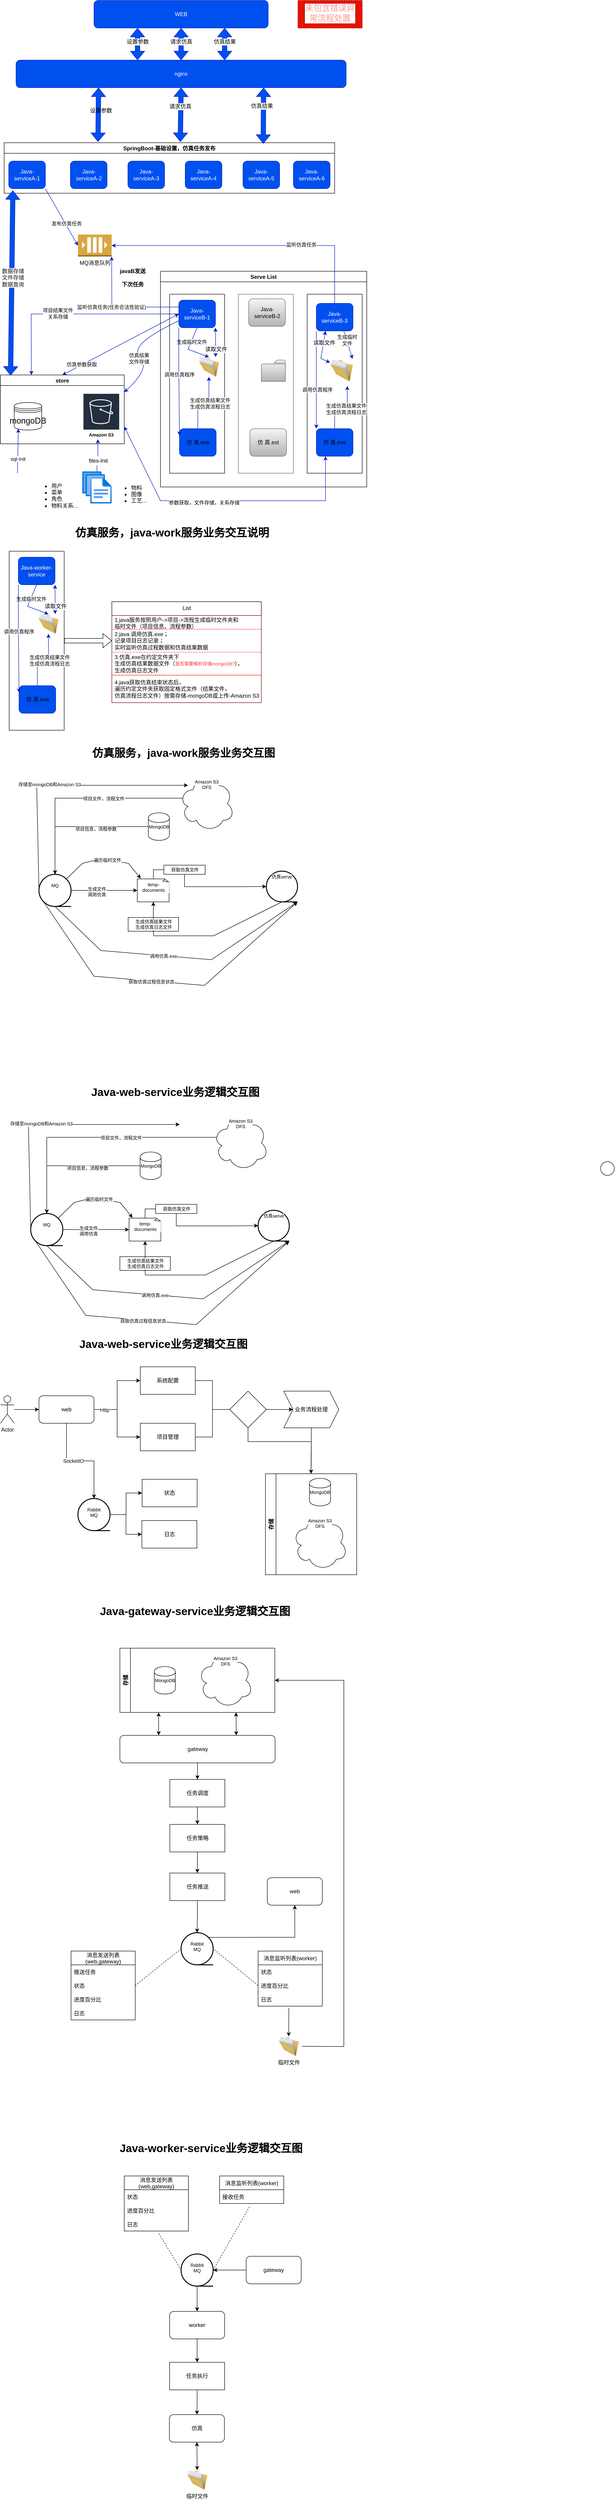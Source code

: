 <mxfile version="15.8.6" type="github">
  <diagram id="rORjgk0GOdBi2ZtZiDBJ" name="Page-1">
    <mxGraphModel dx="810" dy="546" grid="1" gridSize="10" guides="1" tooltips="1" connect="1" arrows="1" fold="1" page="1" pageScale="1" pageWidth="827" pageHeight="1169" background="#ffffff" math="0" shadow="0">
      <root>
        <mxCell id="0" />
        <mxCell id="1" parent="0" />
        <mxCell id="_LXkp8u61DvivmJY9k2K-13" value="WEB" style="rounded=1;whiteSpace=wrap;html=1;fontColor=#ffffff;strokeColor=#001DBC;fillColor=#0050ef;" parent="1" vertex="1">
          <mxGeometry x="215" y="50" width="380" height="60" as="geometry" />
        </mxCell>
        <mxCell id="_LXkp8u61DvivmJY9k2K-15" value="store" style="swimlane;fontColor=default;strokeColor=default;fillColor=default;" parent="1" vertex="1">
          <mxGeometry x="11" y="866" width="270" height="150" as="geometry" />
        </mxCell>
        <mxCell id="_LXkp8u61DvivmJY9k2K-12" value="mongoDB" style="shape=datastore;whiteSpace=wrap;html=1;fontSize=18;fillColor=default;strokeColor=default;fontColor=default;" parent="_LXkp8u61DvivmJY9k2K-15" vertex="1">
          <mxGeometry x="30" y="60" width="60" height="60" as="geometry" />
        </mxCell>
        <mxCell id="_LXkp8u61DvivmJY9k2K-29" value="Amazon S3" style="sketch=0;outlineConnect=0;fontColor=default;gradientColor=none;strokeColor=#ffffff;fillColor=#232F3E;dashed=0;verticalLabelPosition=middle;verticalAlign=bottom;align=center;html=1;whiteSpace=wrap;fontSize=10;fontStyle=1;spacing=3;shape=mxgraph.aws4.productIcon;prIcon=mxgraph.aws4.s3;" parent="_LXkp8u61DvivmJY9k2K-15" vertex="1">
          <mxGeometry x="180" y="40" width="80" height="100" as="geometry" />
        </mxCell>
        <mxCell id="_LXkp8u61DvivmJY9k2K-18" value="nginx" style="rounded=1;whiteSpace=wrap;html=1;fontColor=#ffffff;strokeColor=#001DBC;fillColor=#0050ef;" parent="1" vertex="1">
          <mxGeometry x="45" y="180" width="720" height="60" as="geometry" />
        </mxCell>
        <mxCell id="_LXkp8u61DvivmJY9k2K-23" value="SpringBoot-基础设置，仿真任务发布" style="swimlane;fontColor=default;strokeColor=default;fillColor=default;" parent="1" vertex="1">
          <mxGeometry x="19" y="360" width="721" height="110" as="geometry" />
        </mxCell>
        <mxCell id="_LXkp8u61DvivmJY9k2K-19" value="Java-serviceA-1" style="rounded=1;whiteSpace=wrap;html=1;fontColor=#ffffff;strokeColor=#001DBC;fillColor=#0050ef;" parent="_LXkp8u61DvivmJY9k2K-23" vertex="1">
          <mxGeometry x="10" y="40" width="80" height="60" as="geometry" />
        </mxCell>
        <mxCell id="_LXkp8u61DvivmJY9k2K-20" value="Java-serviceA-2" style="rounded=1;whiteSpace=wrap;html=1;fontColor=#ffffff;strokeColor=#001DBC;fillColor=#0050ef;" parent="_LXkp8u61DvivmJY9k2K-23" vertex="1">
          <mxGeometry x="144.5" y="40" width="80" height="60" as="geometry" />
        </mxCell>
        <mxCell id="_LXkp8u61DvivmJY9k2K-21" value="Java-serviceA-3" style="rounded=1;whiteSpace=wrap;html=1;fontColor=#ffffff;strokeColor=#001DBC;fillColor=#0050ef;" parent="_LXkp8u61DvivmJY9k2K-23" vertex="1">
          <mxGeometry x="270" y="40" width="80" height="60" as="geometry" />
        </mxCell>
        <mxCell id="_LXkp8u61DvivmJY9k2K-135" value="Java-serviceA-6" style="rounded=1;whiteSpace=wrap;html=1;fontColor=#ffffff;strokeColor=#001DBC;fillColor=#0050ef;" parent="_LXkp8u61DvivmJY9k2K-23" vertex="1">
          <mxGeometry x="631" y="40" width="80" height="60" as="geometry" />
        </mxCell>
        <mxCell id="_LXkp8u61DvivmJY9k2K-134" value="Java-serviceA-5" style="rounded=1;whiteSpace=wrap;html=1;fontColor=#ffffff;strokeColor=#001DBC;fillColor=#0050ef;" parent="_LXkp8u61DvivmJY9k2K-23" vertex="1">
          <mxGeometry x="521" y="40" width="80" height="60" as="geometry" />
        </mxCell>
        <mxCell id="_LXkp8u61DvivmJY9k2K-133" value="Java-serviceA-4" style="rounded=1;whiteSpace=wrap;html=1;fontColor=#ffffff;strokeColor=#001DBC;fillColor=#0050ef;" parent="_LXkp8u61DvivmJY9k2K-23" vertex="1">
          <mxGeometry x="395" y="40" width="80" height="60" as="geometry" />
        </mxCell>
        <mxCell id="_LXkp8u61DvivmJY9k2K-24" value="Serve List" style="swimlane;fontColor=default;strokeColor=default;fillColor=default;" parent="1" vertex="1">
          <mxGeometry x="360" y="640" width="450" height="470" as="geometry" />
        </mxCell>
        <mxCell id="_LXkp8u61DvivmJY9k2K-35" value="" style="swimlane;startSize=0;fontColor=#333333;strokeColor=#666666;fillColor=#E6E6E6;" parent="_LXkp8u61DvivmJY9k2K-24" vertex="1">
          <mxGeometry x="170" y="50" width="120" height="390" as="geometry" />
        </mxCell>
        <mxCell id="_LXkp8u61DvivmJY9k2K-26" value="Java-serviceB-2" style="rounded=1;whiteSpace=wrap;html=1;strokeColor=#666666;fillColor=#f5f5f5;gradientColor=#b3b3b3;fontColor=default;" parent="_LXkp8u61DvivmJY9k2K-35" vertex="1">
          <mxGeometry x="22.5" y="10" width="80" height="60" as="geometry" />
        </mxCell>
        <mxCell id="_LXkp8u61DvivmJY9k2K-33" value="仿 真.ext" style="rounded=1;whiteSpace=wrap;html=1;strokeColor=#666666;fillColor=#f5f5f5;gradientColor=#b3b3b3;fontColor=default;" parent="_LXkp8u61DvivmJY9k2K-35" vertex="1">
          <mxGeometry x="25" y="293" width="80" height="60" as="geometry" />
        </mxCell>
        <mxCell id="_LXkp8u61DvivmJY9k2K-50" value="" style="sketch=0;pointerEvents=1;shadow=0;dashed=0;html=1;strokeColor=#666666;fillColor=#f5f5f5;labelPosition=center;verticalLabelPosition=bottom;verticalAlign=top;outlineConnect=0;align=center;shape=mxgraph.office.concepts.folder;dashPattern=1 1;labelBackgroundColor=#ffffff;gradientColor=#b3b3b3;fontColor=default;" parent="_LXkp8u61DvivmJY9k2K-35" vertex="1">
          <mxGeometry x="50" y="143.5" width="52.5" height="46.5" as="geometry" />
        </mxCell>
        <mxCell id="_LXkp8u61DvivmJY9k2K-36" value="" style="swimlane;startSize=0;fontColor=default;strokeColor=default;fillColor=default;" parent="_LXkp8u61DvivmJY9k2K-24" vertex="1">
          <mxGeometry x="20" y="50" width="120" height="390" as="geometry" />
        </mxCell>
        <mxCell id="_LXkp8u61DvivmJY9k2K-37" value="Java-serviceB-1" style="rounded=1;whiteSpace=wrap;html=1;fontColor=#ffffff;strokeColor=#001DBC;fillColor=#0050ef;" parent="_LXkp8u61DvivmJY9k2K-36" vertex="1">
          <mxGeometry x="20" y="13" width="80" height="60" as="geometry" />
        </mxCell>
        <mxCell id="_LXkp8u61DvivmJY9k2K-75" value="" style="edgeStyle=orthogonalEdgeStyle;rounded=0;orthogonalLoop=1;jettySize=auto;html=1;labelBackgroundColor=default;fontColor=default;strokeColor=#001DBC;fillColor=#0050ef;" parent="_LXkp8u61DvivmJY9k2K-36" source="_LXkp8u61DvivmJY9k2K-38" target="_LXkp8u61DvivmJY9k2K-46" edge="1">
          <mxGeometry relative="1" as="geometry" />
        </mxCell>
        <mxCell id="_LXkp8u61DvivmJY9k2K-76" value="生成仿真结果文件&lt;br&gt;生成仿真流程日志" style="edgeLabel;html=1;align=center;verticalAlign=middle;resizable=0;points=[];fontColor=default;" parent="_LXkp8u61DvivmJY9k2K-75" vertex="1" connectable="0">
          <mxGeometry x="0.181" y="-2" relative="1" as="geometry">
            <mxPoint y="1" as="offset" />
          </mxGeometry>
        </mxCell>
        <mxCell id="_LXkp8u61DvivmJY9k2K-38" value="仿 真.exe" style="rounded=1;whiteSpace=wrap;html=1;fontColor=default;strokeColor=#001DBC;fillColor=#0050ef;" parent="_LXkp8u61DvivmJY9k2K-36" vertex="1">
          <mxGeometry x="21.5" y="293" width="80" height="60" as="geometry" />
        </mxCell>
        <mxCell id="_LXkp8u61DvivmJY9k2K-46" value="" style="image;html=1;image=img/lib/clip_art/general/Full_Folder_128x128.png;shadow=0;dashed=0;labelBackgroundColor=#ffffff;fontColor=default;strokeColor=default;strokeWidth=2;fillColor=none;verticalAlign=top;" parent="_LXkp8u61DvivmJY9k2K-36" vertex="1">
          <mxGeometry x="56.5" y="137" width="58.5" height="43" as="geometry" />
        </mxCell>
        <mxCell id="_LXkp8u61DvivmJY9k2K-70" value="" style="endArrow=classic;html=1;rounded=0;labelBackgroundColor=default;fontColor=default;strokeColor=#001DBC;exitX=0.5;exitY=1;exitDx=0;exitDy=0;entryX=0.5;entryY=0;entryDx=0;entryDy=0;fillColor=#0050ef;" parent="_LXkp8u61DvivmJY9k2K-36" source="_LXkp8u61DvivmJY9k2K-37" target="_LXkp8u61DvivmJY9k2K-46" edge="1">
          <mxGeometry width="50" height="50" relative="1" as="geometry">
            <mxPoint x="82.5" y="87" as="sourcePoint" />
            <mxPoint x="22.5" y="137" as="targetPoint" />
            <Array as="points">
              <mxPoint x="40" y="120" />
            </Array>
          </mxGeometry>
        </mxCell>
        <mxCell id="_LXkp8u61DvivmJY9k2K-71" value="生成临时文件" style="edgeLabel;html=1;align=center;verticalAlign=middle;resizable=0;points=[];fontColor=default;labelBackgroundColor=default;" parent="_LXkp8u61DvivmJY9k2K-70" vertex="1" connectable="0">
          <mxGeometry x="-0.343" y="1" relative="1" as="geometry">
            <mxPoint as="offset" />
          </mxGeometry>
        </mxCell>
        <mxCell id="_LXkp8u61DvivmJY9k2K-72" value="" style="endArrow=classic;html=1;rounded=0;labelBackgroundColor=default;fontColor=default;strokeColor=#001DBC;exitX=0;exitY=1;exitDx=0;exitDy=0;entryX=0;entryY=0.25;entryDx=0;entryDy=0;fillColor=#0050ef;" parent="_LXkp8u61DvivmJY9k2K-36" source="_LXkp8u61DvivmJY9k2K-37" target="_LXkp8u61DvivmJY9k2K-38" edge="1">
          <mxGeometry width="50" height="50" relative="1" as="geometry">
            <mxPoint x="70" y="200" as="sourcePoint" />
            <mxPoint x="20" y="250" as="targetPoint" />
            <Array as="points">
              <mxPoint x="20" y="160" />
            </Array>
          </mxGeometry>
        </mxCell>
        <mxCell id="_LXkp8u61DvivmJY9k2K-73" value="调用仿真程序" style="edgeLabel;html=1;align=center;verticalAlign=middle;resizable=0;points=[];fontColor=default;" parent="_LXkp8u61DvivmJY9k2K-72" vertex="1" connectable="0">
          <mxGeometry x="-0.132" y="1" relative="1" as="geometry">
            <mxPoint as="offset" />
          </mxGeometry>
        </mxCell>
        <mxCell id="_LXkp8u61DvivmJY9k2K-117" value="" style="endArrow=classic;startArrow=classic;html=1;rounded=0;labelBackgroundColor=default;fontSize=12;fontColor=default;strokeColor=#001DBC;entryX=1;entryY=1;entryDx=0;entryDy=0;exitX=0.75;exitY=0;exitDx=0;exitDy=0;fillColor=#0050ef;" parent="_LXkp8u61DvivmJY9k2K-36" source="_LXkp8u61DvivmJY9k2K-46" target="_LXkp8u61DvivmJY9k2K-37" edge="1">
          <mxGeometry width="50" height="50" relative="1" as="geometry">
            <mxPoint x="90" y="130" as="sourcePoint" />
            <mxPoint x="140" y="80" as="targetPoint" />
          </mxGeometry>
        </mxCell>
        <mxCell id="_LXkp8u61DvivmJY9k2K-118" value="读取文件" style="edgeLabel;html=1;align=center;verticalAlign=middle;resizable=0;points=[];fontSize=12;fontColor=default;labelBackgroundColor=default;" parent="_LXkp8u61DvivmJY9k2K-117" vertex="1" connectable="0">
          <mxGeometry x="-0.446" relative="1" as="geometry">
            <mxPoint as="offset" />
          </mxGeometry>
        </mxCell>
        <mxCell id="_LXkp8u61DvivmJY9k2K-39" value="" style="swimlane;startSize=0;fontColor=default;strokeColor=default;fillColor=default;" parent="_LXkp8u61DvivmJY9k2K-24" vertex="1">
          <mxGeometry x="320" y="50" width="120" height="390" as="geometry" />
        </mxCell>
        <mxCell id="_LXkp8u61DvivmJY9k2K-27" value="Java-serviceB-3" style="rounded=1;whiteSpace=wrap;html=1;strokeColor=#001DBC;fillColor=#0050ef;fontColor=#ffffff;" parent="_LXkp8u61DvivmJY9k2K-39" vertex="1">
          <mxGeometry x="20" y="20" width="80" height="60" as="geometry" />
        </mxCell>
        <mxCell id="_LXkp8u61DvivmJY9k2K-34" value="仿 真.exe" style="rounded=1;whiteSpace=wrap;html=1;strokeColor=#001DBC;fillColor=#0050ef;fontColor=default;" parent="_LXkp8u61DvivmJY9k2K-39" vertex="1">
          <mxGeometry x="20" y="293" width="80" height="60" as="geometry" />
        </mxCell>
        <mxCell id="_LXkp8u61DvivmJY9k2K-47" value="" style="image;html=1;image=img/lib/clip_art/general/Full_Folder_128x128.png;shadow=0;dashed=0;labelBackgroundColor=#ffffff;fontColor=default;strokeColor=default;strokeWidth=2;fillColor=none;verticalAlign=top;" parent="_LXkp8u61DvivmJY9k2K-39" vertex="1">
          <mxGeometry x="50" y="132" width="50" height="68" as="geometry" />
        </mxCell>
        <mxCell id="_LXkp8u61DvivmJY9k2K-83" value="" style="endArrow=classic;html=1;rounded=0;labelBackgroundColor=default;fontColor=default;strokeColor=#001DBC;exitX=0.75;exitY=1;exitDx=0;exitDy=0;entryX=0.98;entryY=0.132;entryDx=0;entryDy=0;fillColor=#0050ef;entryPerimeter=0;" parent="_LXkp8u61DvivmJY9k2K-39" source="_LXkp8u61DvivmJY9k2K-27" target="_LXkp8u61DvivmJY9k2K-47" edge="1">
          <mxGeometry width="50" height="50" relative="1" as="geometry">
            <mxPoint x="69.25" y="90" as="sourcePoint" />
            <mxPoint x="100" y="154" as="targetPoint" />
          </mxGeometry>
        </mxCell>
        <mxCell id="_LXkp8u61DvivmJY9k2K-84" value="生成临时&lt;br&gt;文件" style="edgeLabel;html=1;align=center;verticalAlign=middle;resizable=0;points=[];fontColor=default;labelBackgroundColor=default;" parent="_LXkp8u61DvivmJY9k2K-83" vertex="1" connectable="0">
          <mxGeometry x="-0.343" y="1" relative="1" as="geometry">
            <mxPoint as="offset" />
          </mxGeometry>
        </mxCell>
        <mxCell id="_LXkp8u61DvivmJY9k2K-85" value="" style="edgeStyle=orthogonalEdgeStyle;rounded=0;orthogonalLoop=1;jettySize=auto;html=1;labelBackgroundColor=default;fontColor=default;strokeColor=#001DBC;fillColor=#0050ef;entryX=0.75;entryY=1;entryDx=0;entryDy=0;exitX=0.5;exitY=0;exitDx=0;exitDy=0;" parent="_LXkp8u61DvivmJY9k2K-39" source="_LXkp8u61DvivmJY9k2K-34" target="_LXkp8u61DvivmJY9k2K-47" edge="1">
          <mxGeometry relative="1" as="geometry">
            <mxPoint x="50" y="303" as="sourcePoint" />
            <mxPoint x="79.3" y="190" as="targetPoint" />
          </mxGeometry>
        </mxCell>
        <mxCell id="_LXkp8u61DvivmJY9k2K-86" value="生成仿真结果文件&lt;br&gt;生成仿真流程日志" style="edgeLabel;html=1;align=center;verticalAlign=middle;resizable=0;points=[];fontColor=default;" parent="_LXkp8u61DvivmJY9k2K-85" vertex="1" connectable="0">
          <mxGeometry x="0.181" y="-2" relative="1" as="geometry">
            <mxPoint y="1" as="offset" />
          </mxGeometry>
        </mxCell>
        <mxCell id="_LXkp8u61DvivmJY9k2K-87" value="" style="endArrow=classic;html=1;rounded=0;labelBackgroundColor=default;fontColor=default;strokeColor=#001DBC;exitX=0;exitY=1;exitDx=0;exitDy=0;entryX=0;entryY=0;entryDx=0;entryDy=0;fillColor=#0050ef;" parent="_LXkp8u61DvivmJY9k2K-39" source="_LXkp8u61DvivmJY9k2K-27" target="_LXkp8u61DvivmJY9k2K-34" edge="1">
          <mxGeometry width="50" height="50" relative="1" as="geometry">
            <mxPoint x="60" y="130" as="sourcePoint" />
            <mxPoint x="10" y="180" as="targetPoint" />
          </mxGeometry>
        </mxCell>
        <mxCell id="_LXkp8u61DvivmJY9k2K-88" value="调用仿真程序" style="edgeLabel;html=1;align=center;verticalAlign=middle;resizable=0;points=[];fontColor=default;" parent="_LXkp8u61DvivmJY9k2K-87" vertex="1" connectable="0">
          <mxGeometry x="0.202" y="2" relative="1" as="geometry">
            <mxPoint as="offset" />
          </mxGeometry>
        </mxCell>
        <mxCell id="_LXkp8u61DvivmJY9k2K-122" value="" style="endArrow=classic;startArrow=classic;html=1;rounded=0;labelBackgroundColor=default;fontSize=12;fontColor=default;strokeColor=#001DBC;entryX=0.25;entryY=1;entryDx=0;entryDy=0;fillColor=#0050ef;exitX=0;exitY=0.25;exitDx=0;exitDy=0;" parent="_LXkp8u61DvivmJY9k2K-39" source="_LXkp8u61DvivmJY9k2K-47" target="_LXkp8u61DvivmJY9k2K-27" edge="1">
          <mxGeometry width="50" height="50" relative="1" as="geometry">
            <mxPoint x="30" y="150" as="sourcePoint" />
            <mxPoint x="80" y="100" as="targetPoint" />
            <Array as="points">
              <mxPoint x="30" y="140" />
            </Array>
          </mxGeometry>
        </mxCell>
        <mxCell id="_LXkp8u61DvivmJY9k2K-123" value="读取文件" style="edgeLabel;html=1;align=center;verticalAlign=middle;resizable=0;points=[];fontSize=12;fontColor=default;labelBackgroundColor=default;" parent="_LXkp8u61DvivmJY9k2K-122" vertex="1" connectable="0">
          <mxGeometry x="0.378" relative="1" as="geometry">
            <mxPoint x="1" as="offset" />
          </mxGeometry>
        </mxCell>
        <mxCell id="_LXkp8u61DvivmJY9k2K-31" value="MQ消息队列" style="outlineConnect=0;dashed=0;verticalLabelPosition=bottom;verticalAlign=top;align=center;html=1;shape=mxgraph.aws3.queue;fillColor=#D9A741;gradientColor=none;fontColor=default;strokeColor=default;" parent="1" vertex="1">
          <mxGeometry x="180" y="560" width="73.5" height="48" as="geometry" />
        </mxCell>
        <mxCell id="_LXkp8u61DvivmJY9k2K-60" value="" style="endArrow=classic;html=1;rounded=0;labelBackgroundColor=default;fontColor=default;strokeColor=#001DBC;exitX=1;exitY=1;exitDx=0;exitDy=0;entryX=0;entryY=0.5;entryDx=0;entryDy=0;entryPerimeter=0;fillColor=#0050ef;" parent="1" source="_LXkp8u61DvivmJY9k2K-19" target="_LXkp8u61DvivmJY9k2K-31" edge="1">
          <mxGeometry width="50" height="50" relative="1" as="geometry">
            <mxPoint x="160" y="510" as="sourcePoint" />
            <mxPoint x="110" y="560" as="targetPoint" />
          </mxGeometry>
        </mxCell>
        <mxCell id="_LXkp8u61DvivmJY9k2K-61" value="发布仿真任务" style="edgeLabel;html=1;align=center;verticalAlign=middle;resizable=0;points=[];fontColor=default;" parent="_LXkp8u61DvivmJY9k2K-60" vertex="1" connectable="0">
          <mxGeometry x="0.24" y="2" relative="1" as="geometry">
            <mxPoint as="offset" />
          </mxGeometry>
        </mxCell>
        <mxCell id="_LXkp8u61DvivmJY9k2K-64" value="" style="shape=flexArrow;endArrow=classic;startArrow=classic;html=1;rounded=0;labelBackgroundColor=default;fontColor=default;strokeColor=#001DBC;entryX=0.5;entryY=1;entryDx=0;entryDy=0;fillColor=#0050ef;" parent="1" source="_LXkp8u61DvivmJY9k2K-18" target="_LXkp8u61DvivmJY9k2K-13" edge="1">
          <mxGeometry width="100" height="100" relative="1" as="geometry">
            <mxPoint x="355" y="240" as="sourcePoint" />
            <mxPoint x="455" y="140" as="targetPoint" />
          </mxGeometry>
        </mxCell>
        <mxCell id="_LXkp8u61DvivmJY9k2K-128" value="请求仿真" style="edgeLabel;html=1;align=center;verticalAlign=middle;resizable=0;points=[];fontSize=12;fontColor=default;labelBackgroundColor=default;" parent="_LXkp8u61DvivmJY9k2K-64" vertex="1" connectable="0">
          <mxGeometry x="0.286" y="-4" relative="1" as="geometry">
            <mxPoint x="-4" y="5" as="offset" />
          </mxGeometry>
        </mxCell>
        <mxCell id="_LXkp8u61DvivmJY9k2K-65" value="" style="shape=flexArrow;endArrow=classic;startArrow=classic;html=1;rounded=0;labelBackgroundColor=default;fontColor=default;strokeColor=#001DBC;entryX=0.5;entryY=1;entryDx=0;entryDy=0;fillColor=#0050ef;" parent="1" edge="1">
          <mxGeometry width="100" height="100" relative="1" as="geometry">
            <mxPoint x="500" y="180" as="sourcePoint" />
            <mxPoint x="500" y="110" as="targetPoint" />
          </mxGeometry>
        </mxCell>
        <mxCell id="_LXkp8u61DvivmJY9k2K-129" value="仿真结果" style="edgeLabel;html=1;align=center;verticalAlign=middle;resizable=0;points=[];fontSize=12;fontColor=default;labelBackgroundColor=default;" parent="_LXkp8u61DvivmJY9k2K-65" vertex="1" connectable="0">
          <mxGeometry x="0.629" y="-8" relative="1" as="geometry">
            <mxPoint x="-8" y="17" as="offset" />
          </mxGeometry>
        </mxCell>
        <mxCell id="_LXkp8u61DvivmJY9k2K-66" value="" style="shape=flexArrow;endArrow=classic;startArrow=classic;html=1;rounded=0;labelBackgroundColor=default;fontColor=default;strokeColor=#001DBC;entryX=0.5;entryY=1;entryDx=0;entryDy=0;exitX=0.533;exitY=-0.018;exitDx=0;exitDy=0;fillColor=#0050ef;exitPerimeter=0;" parent="1" source="_LXkp8u61DvivmJY9k2K-23" target="_LXkp8u61DvivmJY9k2K-18" edge="1">
          <mxGeometry width="100" height="100" relative="1" as="geometry">
            <mxPoint x="300" y="350" as="sourcePoint" />
            <mxPoint x="400" y="250" as="targetPoint" />
          </mxGeometry>
        </mxCell>
        <mxCell id="_LXkp8u61DvivmJY9k2K-137" value="请求仿真" style="edgeLabel;html=1;align=center;verticalAlign=middle;resizable=0;points=[];fontSize=12;fontColor=default;" parent="_LXkp8u61DvivmJY9k2K-66" vertex="1" connectable="0">
          <mxGeometry x="0.305" y="2" relative="1" as="geometry">
            <mxPoint as="offset" />
          </mxGeometry>
        </mxCell>
        <mxCell id="_LXkp8u61DvivmJY9k2K-67" value="" style="shape=flexArrow;endArrow=classic;startArrow=classic;html=1;rounded=0;labelBackgroundColor=default;fontColor=default;strokeColor=#001DBC;entryX=0.75;entryY=1;entryDx=0;entryDy=0;exitX=0.784;exitY=0.018;exitDx=0;exitDy=0;fillColor=#0050ef;exitPerimeter=0;" parent="1" source="_LXkp8u61DvivmJY9k2K-23" target="_LXkp8u61DvivmJY9k2K-18" edge="1">
          <mxGeometry width="100" height="100" relative="1" as="geometry">
            <mxPoint x="400" y="350" as="sourcePoint" />
            <mxPoint x="500" y="250" as="targetPoint" />
          </mxGeometry>
        </mxCell>
        <mxCell id="_LXkp8u61DvivmJY9k2K-138" value="仿真结果" style="edgeLabel;html=1;align=center;verticalAlign=middle;resizable=0;points=[];fontSize=12;fontColor=default;" parent="_LXkp8u61DvivmJY9k2K-67" vertex="1" connectable="0">
          <mxGeometry x="0.344" y="4" relative="1" as="geometry">
            <mxPoint as="offset" />
          </mxGeometry>
        </mxCell>
        <mxCell id="_LXkp8u61DvivmJY9k2K-68" value="" style="endArrow=classic;html=1;rounded=0;labelBackgroundColor=default;fontColor=default;strokeColor=#001DBC;entryX=1;entryY=1;entryDx=0;entryDy=0;entryPerimeter=0;exitX=0;exitY=0.25;exitDx=0;exitDy=0;fillColor=#0050ef;" parent="1" source="_LXkp8u61DvivmJY9k2K-37" target="_LXkp8u61DvivmJY9k2K-31" edge="1">
          <mxGeometry width="50" height="50" relative="1" as="geometry">
            <mxPoint x="240" y="710" as="sourcePoint" />
            <mxPoint x="290" y="660" as="targetPoint" />
            <Array as="points">
              <mxPoint x="254" y="718" />
            </Array>
          </mxGeometry>
        </mxCell>
        <mxCell id="_LXkp8u61DvivmJY9k2K-69" value="监听仿真任务(任务合法性验证)" style="edgeLabel;html=1;align=center;verticalAlign=middle;resizable=0;points=[];fontColor=default;labelBackgroundColor=default;" parent="_LXkp8u61DvivmJY9k2K-68" vertex="1" connectable="0">
          <mxGeometry x="0.14" y="1" relative="1" as="geometry">
            <mxPoint as="offset" />
          </mxGeometry>
        </mxCell>
        <mxCell id="_LXkp8u61DvivmJY9k2K-78" value="" style="curved=1;endArrow=classic;html=1;rounded=0;labelBackgroundColor=default;fontColor=default;strokeColor=#001DBC;exitX=0;exitY=0.75;exitDx=0;exitDy=0;entryX=1;entryY=0.25;entryDx=0;entryDy=0;fillColor=#0050ef;" parent="1" source="_LXkp8u61DvivmJY9k2K-37" target="_LXkp8u61DvivmJY9k2K-15" edge="1">
          <mxGeometry width="50" height="50" relative="1" as="geometry">
            <mxPoint x="340" y="800" as="sourcePoint" />
            <mxPoint x="290" y="850" as="targetPoint" />
            <Array as="points">
              <mxPoint x="290" y="800" />
              <mxPoint x="340" y="850" />
            </Array>
          </mxGeometry>
        </mxCell>
        <mxCell id="_LXkp8u61DvivmJY9k2K-80" value="仿真结果&lt;br&gt;文件存储" style="edgeLabel;html=1;align=center;verticalAlign=middle;resizable=0;points=[];fontColor=default;" parent="_LXkp8u61DvivmJY9k2K-78" vertex="1" connectable="0">
          <mxGeometry x="0.171" y="-6" relative="1" as="geometry">
            <mxPoint y="-1" as="offset" />
          </mxGeometry>
        </mxCell>
        <mxCell id="_LXkp8u61DvivmJY9k2K-81" value="" style="endArrow=classic;html=1;rounded=0;labelBackgroundColor=default;fontColor=default;strokeColor=#001DBC;exitX=0.5;exitY=0;exitDx=0;exitDy=0;entryX=1;entryY=0.5;entryDx=0;entryDy=0;entryPerimeter=0;fillColor=#0050ef;" parent="1" source="_LXkp8u61DvivmJY9k2K-27" target="_LXkp8u61DvivmJY9k2K-31" edge="1">
          <mxGeometry width="50" height="50" relative="1" as="geometry">
            <mxPoint x="710" y="580" as="sourcePoint" />
            <mxPoint x="760" y="530" as="targetPoint" />
            <Array as="points">
              <mxPoint x="740" y="584" />
            </Array>
          </mxGeometry>
        </mxCell>
        <mxCell id="_LXkp8u61DvivmJY9k2K-82" value="监听仿真任务" style="edgeLabel;html=1;align=center;verticalAlign=middle;resizable=0;points=[];fontColor=default;" parent="_LXkp8u61DvivmJY9k2K-81" vertex="1" connectable="0">
          <mxGeometry x="-0.35" y="-2" relative="1" as="geometry">
            <mxPoint as="offset" />
          </mxGeometry>
        </mxCell>
        <mxCell id="_LXkp8u61DvivmJY9k2K-92" value="" style="endArrow=classic;html=1;rounded=0;labelBackgroundColor=default;fontColor=default;strokeColor=#001DBC;exitX=0;exitY=0.5;exitDx=0;exitDy=0;entryX=0.25;entryY=0;entryDx=0;entryDy=0;fillColor=#0050ef;" parent="1" source="_LXkp8u61DvivmJY9k2K-37" target="_LXkp8u61DvivmJY9k2K-15" edge="1">
          <mxGeometry width="50" height="50" relative="1" as="geometry">
            <mxPoint x="30" y="810" as="sourcePoint" />
            <mxPoint x="80" y="740" as="targetPoint" />
            <Array as="points">
              <mxPoint x="78" y="733" />
            </Array>
          </mxGeometry>
        </mxCell>
        <mxCell id="_LXkp8u61DvivmJY9k2K-93" value="项目结果文件&lt;br&gt;关系存储" style="edgeLabel;html=1;align=center;verticalAlign=middle;resizable=0;points=[];fontColor=default;" parent="_LXkp8u61DvivmJY9k2K-92" vertex="1" connectable="0">
          <mxGeometry x="0.16" y="-1" relative="1" as="geometry">
            <mxPoint as="offset" />
          </mxGeometry>
        </mxCell>
        <mxCell id="_LXkp8u61DvivmJY9k2K-96" value="" style="endArrow=classic;startArrow=classic;html=1;rounded=0;labelBackgroundColor=default;fontColor=default;strokeColor=#001DBC;entryX=0;entryY=0.5;entryDx=0;entryDy=0;exitX=0.5;exitY=0;exitDx=0;exitDy=0;fillColor=#0050ef;" parent="1" source="_LXkp8u61DvivmJY9k2K-15" target="_LXkp8u61DvivmJY9k2K-37" edge="1">
          <mxGeometry width="50" height="50" relative="1" as="geometry">
            <mxPoint x="170" y="850" as="sourcePoint" />
            <mxPoint x="220" y="800" as="targetPoint" />
          </mxGeometry>
        </mxCell>
        <mxCell id="_LXkp8u61DvivmJY9k2K-97" value="仿真参数获取" style="edgeLabel;html=1;align=center;verticalAlign=middle;resizable=0;points=[];fontColor=default;" parent="_LXkp8u61DvivmJY9k2K-96" vertex="1" connectable="0">
          <mxGeometry x="-0.668" y="1" relative="1" as="geometry">
            <mxPoint as="offset" />
          </mxGeometry>
        </mxCell>
        <mxCell id="_LXkp8u61DvivmJY9k2K-98" value="" style="endArrow=classic;startArrow=classic;html=1;rounded=0;labelBackgroundColor=default;fontColor=default;strokeColor=#001DBC;entryX=0.25;entryY=1;entryDx=0;entryDy=0;exitX=1;exitY=0.75;exitDx=0;exitDy=0;fillColor=#0050ef;" parent="1" source="_LXkp8u61DvivmJY9k2K-15" target="_LXkp8u61DvivmJY9k2K-34" edge="1">
          <mxGeometry width="50" height="50" relative="1" as="geometry">
            <mxPoint x="690" y="1093" as="sourcePoint" />
            <mxPoint x="740" y="1043" as="targetPoint" />
            <Array as="points">
              <mxPoint x="360" y="1140" />
              <mxPoint x="590" y="1140" />
              <mxPoint x="720" y="1140" />
            </Array>
          </mxGeometry>
        </mxCell>
        <mxCell id="_LXkp8u61DvivmJY9k2K-99" value="参数获取，文件存储，关系存储" style="edgeLabel;html=1;align=center;verticalAlign=middle;resizable=0;points=[];fontColor=default;labelBackgroundColor=default;" parent="_LXkp8u61DvivmJY9k2K-98" vertex="1" connectable="0">
          <mxGeometry x="-0.138" y="-4" relative="1" as="geometry">
            <mxPoint as="offset" />
          </mxGeometry>
        </mxCell>
        <mxCell id="_LXkp8u61DvivmJY9k2K-101" value="" style="shape=image;html=1;verticalAlign=top;verticalLabelPosition=bottom;labelBackgroundColor=#ffffff;imageAspect=0;aspect=fixed;image=https://cdn1.iconfinder.com/data/icons/hawcons/32/699166-icon-89-document-file-sql-128.png;shadow=0;dashed=1;dashPattern=1 1;fontColor=default;strokeColor=default;strokeWidth=2;fillColor=default;" parent="1" vertex="1">
          <mxGeometry x="13" y="1080" width="70" height="70" as="geometry" />
        </mxCell>
        <mxCell id="_LXkp8u61DvivmJY9k2K-102" value="" style="endArrow=classic;html=1;rounded=0;labelBackgroundColor=default;fontColor=default;strokeColor=#001DBC;exitX=0.5;exitY=0;exitDx=0;exitDy=0;entryX=0.15;entryY=0.95;entryDx=0;entryDy=0;entryPerimeter=0;fillColor=#0050ef;" parent="1" source="_LXkp8u61DvivmJY9k2K-101" target="_LXkp8u61DvivmJY9k2K-12" edge="1">
          <mxGeometry width="50" height="50" relative="1" as="geometry">
            <mxPoint x="90" y="1090" as="sourcePoint" />
            <mxPoint x="140" y="1040" as="targetPoint" />
          </mxGeometry>
        </mxCell>
        <mxCell id="_LXkp8u61DvivmJY9k2K-103" value="sql-Init" style="edgeLabel;html=1;align=center;verticalAlign=middle;resizable=0;points=[];fontColor=default;" parent="_LXkp8u61DvivmJY9k2K-102" vertex="1" connectable="0">
          <mxGeometry x="-0.361" relative="1" as="geometry">
            <mxPoint as="offset" />
          </mxGeometry>
        </mxCell>
        <mxCell id="_LXkp8u61DvivmJY9k2K-108" value="" style="edgeStyle=orthogonalEdgeStyle;rounded=0;orthogonalLoop=1;jettySize=auto;html=1;labelBackgroundColor=default;fontColor=default;strokeColor=#001DBC;fillColor=#0050ef;startArrow=none;" parent="1" source="_LXkp8u61DvivmJY9k2K-109" target="_LXkp8u61DvivmJY9k2K-29" edge="1">
          <mxGeometry relative="1" as="geometry">
            <Array as="points">
              <mxPoint x="231" y="1050" />
            </Array>
          </mxGeometry>
        </mxCell>
        <mxCell id="_LXkp8u61DvivmJY9k2K-104" value="" style="aspect=fixed;html=1;points=[];align=center;image;fontSize=12;image=img/lib/azure2/general/Files.svg;shadow=0;dashed=1;dashPattern=1 1;labelBackgroundColor=default;fontColor=default;strokeColor=default;strokeWidth=2;fillColor=default;" parent="1" vertex="1">
          <mxGeometry x="189.5" y="1076" width="64" height="70" as="geometry" />
        </mxCell>
        <mxCell id="_LXkp8u61DvivmJY9k2K-109" value="files-Init" style="text;html=1;align=center;verticalAlign=middle;resizable=0;points=[];autosize=1;strokeColor=none;fillColor=none;fontColor=default;" parent="1" vertex="1">
          <mxGeometry x="193.5" y="1043" width="60" height="20" as="geometry" />
        </mxCell>
        <mxCell id="_LXkp8u61DvivmJY9k2K-110" value="" style="edgeStyle=orthogonalEdgeStyle;rounded=0;orthogonalLoop=1;jettySize=auto;html=1;labelBackgroundColor=default;fontColor=default;strokeColor=#001DBC;fillColor=#0050ef;endArrow=none;" parent="1" source="_LXkp8u61DvivmJY9k2K-104" target="_LXkp8u61DvivmJY9k2K-109" edge="1">
          <mxGeometry relative="1" as="geometry">
            <mxPoint x="231" y="1080" as="sourcePoint" />
            <mxPoint x="231" y="1006" as="targetPoint" />
            <Array as="points">
              <mxPoint x="231" y="1050" />
            </Array>
          </mxGeometry>
        </mxCell>
        <mxCell id="_LXkp8u61DvivmJY9k2K-112" value="&lt;font style=&quot;font-size: 18px&quot; color=&quot;#f19c99&quot;&gt;未包含错误异常流程处置&lt;/font&gt;" style="shape=process;whiteSpace=wrap;html=1;backgroundOutline=1;shadow=0;dashed=1;dashPattern=1 1;labelBackgroundColor=default;strokeWidth=2;verticalAlign=top;perimeterSpacing=1;fillColor=#e51400;strokeColor=#B20000;fontColor=#ffffff;" parent="1" vertex="1">
          <mxGeometry x="660" y="50" width="140" height="60" as="geometry" />
        </mxCell>
        <mxCell id="_LXkp8u61DvivmJY9k2K-114" value="" style="shape=flexArrow;endArrow=classic;startArrow=classic;html=1;rounded=0;labelBackgroundColor=default;fontSize=18;fontColor=#3333FF;strokeColor=#001DBC;entryX=0.113;entryY=1.067;entryDx=0;entryDy=0;exitX=0.078;exitY=0.007;exitDx=0;exitDy=0;exitPerimeter=0;fillColor=#0050ef;entryPerimeter=0;" parent="1" target="_LXkp8u61DvivmJY9k2K-19" edge="1">
          <mxGeometry width="100" height="100" relative="1" as="geometry">
            <mxPoint x="33.06" y="867.05" as="sourcePoint" />
            <mxPoint x="51" y="460" as="targetPoint" />
          </mxGeometry>
        </mxCell>
        <mxCell id="_LXkp8u61DvivmJY9k2K-115" value="数据存储&lt;br style=&quot;font-size: 12px&quot;&gt;文件存储&lt;br&gt;数据查询" style="edgeLabel;html=1;align=center;verticalAlign=middle;resizable=0;points=[];fontSize=12;fontColor=#1A1A1A;labelBackgroundColor=default;" parent="_LXkp8u61DvivmJY9k2K-114" vertex="1" connectable="0">
          <mxGeometry x="0.058" y="-2" relative="1" as="geometry">
            <mxPoint as="offset" />
          </mxGeometry>
        </mxCell>
        <mxCell id="_LXkp8u61DvivmJY9k2K-125" value="&lt;ul&gt;&lt;li&gt;用户&lt;/li&gt;&lt;li&gt;菜单&amp;nbsp;&lt;/li&gt;&lt;li&gt;角色&lt;/li&gt;&lt;li&gt;物料关系...&lt;/li&gt;&lt;/ul&gt;" style="text;strokeColor=none;fillColor=none;html=1;whiteSpace=wrap;verticalAlign=middle;overflow=hidden;shadow=0;dashed=1;dashPattern=1 1;labelBackgroundColor=default;fontSize=12;fontColor=default;" parent="1" vertex="1">
          <mxGeometry x="80" y="1086" width="100" height="74" as="geometry" />
        </mxCell>
        <mxCell id="_LXkp8u61DvivmJY9k2K-126" value="&lt;ul&gt;&lt;li&gt;物料&lt;/li&gt;&lt;li&gt;图像&lt;/li&gt;&lt;li&gt;工艺...&lt;/li&gt;&lt;/ul&gt;" style="text;strokeColor=none;fillColor=none;html=1;whiteSpace=wrap;verticalAlign=middle;overflow=hidden;shadow=0;dashed=1;dashPattern=1 1;labelBackgroundColor=default;fontSize=12;fontColor=default;" parent="1" vertex="1">
          <mxGeometry x="254" y="1090" width="90" height="60" as="geometry" />
        </mxCell>
        <mxCell id="_LXkp8u61DvivmJY9k2K-127" value="" style="shape=flexArrow;endArrow=classic;startArrow=classic;html=1;rounded=0;labelBackgroundColor=default;fontSize=12;fontColor=default;strokeColor=#001DBC;entryX=0.25;entryY=1;entryDx=0;entryDy=0;fillColor=#0050ef;exitX=0.284;exitY=-0.018;exitDx=0;exitDy=0;exitPerimeter=0;" parent="1" source="_LXkp8u61DvivmJY9k2K-23" target="_LXkp8u61DvivmJY9k2K-18" edge="1">
          <mxGeometry width="100" height="100" relative="1" as="geometry">
            <mxPoint x="225" y="350" as="sourcePoint" />
            <mxPoint x="360" y="260" as="targetPoint" />
          </mxGeometry>
        </mxCell>
        <mxCell id="_LXkp8u61DvivmJY9k2K-130" value="" style="shape=flexArrow;endArrow=classic;startArrow=classic;html=1;rounded=0;labelBackgroundColor=default;fontSize=12;fontColor=default;strokeColor=#001DBC;entryX=0.25;entryY=1;entryDx=0;entryDy=0;exitX=0.368;exitY=0;exitDx=0;exitDy=0;exitPerimeter=0;fillColor=#0050ef;" parent="1" source="_LXkp8u61DvivmJY9k2K-18" target="_LXkp8u61DvivmJY9k2K-13" edge="1">
          <mxGeometry width="100" height="100" relative="1" as="geometry">
            <mxPoint x="110" y="210" as="sourcePoint" />
            <mxPoint x="210" y="110" as="targetPoint" />
          </mxGeometry>
        </mxCell>
        <mxCell id="_LXkp8u61DvivmJY9k2K-132" value="设置参数" style="edgeLabel;html=1;align=center;verticalAlign=middle;resizable=0;points=[];fontSize=12;fontColor=default;labelBackgroundColor=default;" parent="_LXkp8u61DvivmJY9k2K-130" vertex="1" connectable="0">
          <mxGeometry x="0.286" y="-4" relative="1" as="geometry">
            <mxPoint x="-4" y="5" as="offset" />
          </mxGeometry>
        </mxCell>
        <mxCell id="_LXkp8u61DvivmJY9k2K-136" value="设置参数" style="text;html=1;align=center;verticalAlign=middle;resizable=0;points=[];autosize=1;strokeColor=none;fillColor=none;fontSize=12;fontColor=default;" parent="1" vertex="1">
          <mxGeometry x="200" y="280" width="60" height="20" as="geometry" />
        </mxCell>
        <mxCell id="_LXkp8u61DvivmJY9k2K-140" value="&lt;span style=&quot;font-size: 12px&quot;&gt;javaB发送&lt;br&gt;下次任务&lt;/span&gt;" style="text;strokeColor=none;fillColor=none;html=1;fontSize=24;fontStyle=1;verticalAlign=middle;align=center;shadow=0;dashed=1;dashPattern=1 1;labelBackgroundColor=default;fontColor=default;" parent="1" vertex="1">
          <mxGeometry x="264.5" y="630" width="69" height="40" as="geometry" />
        </mxCell>
        <mxCell id="_LXkp8u61DvivmJY9k2K-142" value="" style="swimlane;startSize=0;fontColor=default;strokeColor=default;fillColor=default;" parent="1" vertex="1">
          <mxGeometry x="30" y="1250" width="120" height="390" as="geometry" />
        </mxCell>
        <mxCell id="_LXkp8u61DvivmJY9k2K-143" value="Java-worker-service" style="rounded=1;whiteSpace=wrap;html=1;fontColor=#ffffff;strokeColor=#001DBC;fillColor=#0050ef;" parent="_LXkp8u61DvivmJY9k2K-142" vertex="1">
          <mxGeometry x="20" y="13" width="80" height="60" as="geometry" />
        </mxCell>
        <mxCell id="_LXkp8u61DvivmJY9k2K-144" value="" style="edgeStyle=orthogonalEdgeStyle;rounded=0;orthogonalLoop=1;jettySize=auto;html=1;labelBackgroundColor=default;fontColor=default;strokeColor=#001DBC;fillColor=#0050ef;" parent="_LXkp8u61DvivmJY9k2K-142" source="_LXkp8u61DvivmJY9k2K-146" target="_LXkp8u61DvivmJY9k2K-147" edge="1">
          <mxGeometry relative="1" as="geometry" />
        </mxCell>
        <mxCell id="_LXkp8u61DvivmJY9k2K-145" value="生成仿真结果文件&lt;br&gt;生成仿真流程日志" style="edgeLabel;html=1;align=center;verticalAlign=middle;resizable=0;points=[];fontColor=default;" parent="_LXkp8u61DvivmJY9k2K-144" vertex="1" connectable="0">
          <mxGeometry x="0.181" y="-2" relative="1" as="geometry">
            <mxPoint y="1" as="offset" />
          </mxGeometry>
        </mxCell>
        <mxCell id="_LXkp8u61DvivmJY9k2K-146" value="仿 真.exe" style="rounded=1;whiteSpace=wrap;html=1;fontColor=default;strokeColor=#001DBC;fillColor=#0050ef;" parent="_LXkp8u61DvivmJY9k2K-142" vertex="1">
          <mxGeometry x="21.5" y="293" width="80" height="60" as="geometry" />
        </mxCell>
        <mxCell id="_LXkp8u61DvivmJY9k2K-147" value="" style="image;html=1;image=img/lib/clip_art/general/Full_Folder_128x128.png;shadow=0;dashed=0;labelBackgroundColor=#ffffff;fontColor=default;strokeColor=default;strokeWidth=2;fillColor=none;verticalAlign=top;" parent="_LXkp8u61DvivmJY9k2K-142" vertex="1">
          <mxGeometry x="56.5" y="137" width="58.5" height="43" as="geometry" />
        </mxCell>
        <mxCell id="_LXkp8u61DvivmJY9k2K-148" value="" style="endArrow=classic;html=1;rounded=0;labelBackgroundColor=default;fontColor=default;strokeColor=#001DBC;exitX=0.5;exitY=1;exitDx=0;exitDy=0;entryX=0.5;entryY=0;entryDx=0;entryDy=0;fillColor=#0050ef;" parent="_LXkp8u61DvivmJY9k2K-142" source="_LXkp8u61DvivmJY9k2K-143" target="_LXkp8u61DvivmJY9k2K-147" edge="1">
          <mxGeometry width="50" height="50" relative="1" as="geometry">
            <mxPoint x="82.5" y="87" as="sourcePoint" />
            <mxPoint x="22.5" y="137" as="targetPoint" />
            <Array as="points">
              <mxPoint x="40" y="120" />
            </Array>
          </mxGeometry>
        </mxCell>
        <mxCell id="_LXkp8u61DvivmJY9k2K-149" value="生成临时文件" style="edgeLabel;html=1;align=center;verticalAlign=middle;resizable=0;points=[];fontColor=default;labelBackgroundColor=default;" parent="_LXkp8u61DvivmJY9k2K-148" vertex="1" connectable="0">
          <mxGeometry x="-0.343" y="1" relative="1" as="geometry">
            <mxPoint as="offset" />
          </mxGeometry>
        </mxCell>
        <mxCell id="_LXkp8u61DvivmJY9k2K-150" value="" style="endArrow=classic;html=1;rounded=0;labelBackgroundColor=default;fontColor=default;strokeColor=#001DBC;exitX=0;exitY=1;exitDx=0;exitDy=0;entryX=0;entryY=0.25;entryDx=0;entryDy=0;fillColor=#0050ef;" parent="_LXkp8u61DvivmJY9k2K-142" source="_LXkp8u61DvivmJY9k2K-143" target="_LXkp8u61DvivmJY9k2K-146" edge="1">
          <mxGeometry width="50" height="50" relative="1" as="geometry">
            <mxPoint x="70" y="200" as="sourcePoint" />
            <mxPoint x="20" y="250" as="targetPoint" />
            <Array as="points">
              <mxPoint x="20" y="160" />
            </Array>
          </mxGeometry>
        </mxCell>
        <mxCell id="_LXkp8u61DvivmJY9k2K-151" value="调用仿真程序" style="edgeLabel;html=1;align=center;verticalAlign=middle;resizable=0;points=[];fontColor=default;" parent="_LXkp8u61DvivmJY9k2K-150" vertex="1" connectable="0">
          <mxGeometry x="-0.132" y="1" relative="1" as="geometry">
            <mxPoint as="offset" />
          </mxGeometry>
        </mxCell>
        <mxCell id="_LXkp8u61DvivmJY9k2K-152" value="" style="endArrow=classic;startArrow=classic;html=1;rounded=0;labelBackgroundColor=default;fontSize=12;fontColor=default;strokeColor=#001DBC;entryX=1;entryY=1;entryDx=0;entryDy=0;exitX=0.75;exitY=0;exitDx=0;exitDy=0;fillColor=#0050ef;" parent="_LXkp8u61DvivmJY9k2K-142" source="_LXkp8u61DvivmJY9k2K-147" target="_LXkp8u61DvivmJY9k2K-143" edge="1">
          <mxGeometry width="50" height="50" relative="1" as="geometry">
            <mxPoint x="90" y="130" as="sourcePoint" />
            <mxPoint x="140" y="80" as="targetPoint" />
          </mxGeometry>
        </mxCell>
        <mxCell id="_LXkp8u61DvivmJY9k2K-153" value="读取文件" style="edgeLabel;html=1;align=center;verticalAlign=middle;resizable=0;points=[];fontSize=12;fontColor=default;labelBackgroundColor=default;" parent="_LXkp8u61DvivmJY9k2K-152" vertex="1" connectable="0">
          <mxGeometry x="-0.446" relative="1" as="geometry">
            <mxPoint as="offset" />
          </mxGeometry>
        </mxCell>
        <mxCell id="_LXkp8u61DvivmJY9k2K-154" value="" style="shape=flexArrow;endArrow=classic;html=1;rounded=0;labelBackgroundColor=default;fontSize=12;fontColor=default;strokeColor=default;exitX=1;exitY=0.5;exitDx=0;exitDy=0;entryX=0;entryY=0.5;entryDx=0;entryDy=0;" parent="1" source="_LXkp8u61DvivmJY9k2K-142" target="_LXkp8u61DvivmJY9k2K-158" edge="1">
          <mxGeometry width="50" height="50" relative="1" as="geometry">
            <mxPoint x="230" y="1470" as="sourcePoint" />
            <mxPoint x="250" y="1430" as="targetPoint" />
          </mxGeometry>
        </mxCell>
        <mxCell id="_LXkp8u61DvivmJY9k2K-156" value="List" style="swimlane;fontStyle=0;childLayout=stackLayout;horizontal=1;startSize=30;horizontalStack=0;resizeParent=1;resizeParentMax=0;resizeLast=0;collapsible=1;marginBottom=0;shadow=0;labelBackgroundColor=default;fontSize=12;fontColor=default;strokeColor=default;strokeWidth=1;fillColor=default;verticalAlign=top;html=1;" parent="1" vertex="1">
          <mxGeometry x="254" y="1360" width="326" height="220" as="geometry" />
        </mxCell>
        <mxCell id="_LXkp8u61DvivmJY9k2K-157" value="1.java服务按照用户-&amp;gt;项目-&amp;gt;流程生成临时文件夹和&lt;br&gt;临时文件（项目信息，流程参数）" style="text;strokeColor=#FF0000;fillColor=none;align=left;verticalAlign=middle;spacingLeft=4;spacingRight=4;overflow=hidden;points=[[0,0.5],[1,0.5]];portConstraint=eastwest;rotatable=0;shadow=0;dashed=1;dashPattern=1 1;labelBackgroundColor=default;fontSize=12;fontColor=default;html=1;" parent="_LXkp8u61DvivmJY9k2K-156" vertex="1">
          <mxGeometry y="30" width="326" height="30" as="geometry" />
        </mxCell>
        <mxCell id="_LXkp8u61DvivmJY9k2K-158" value="2.java 调用仿真.exe；&lt;br&gt;记录项目日志记录；&lt;br&gt;实时监听仿真过程数据和仿真结果数据" style="text;align=left;verticalAlign=middle;spacingLeft=4;spacingRight=4;overflow=hidden;points=[[0,0.5],[1,0.5]];portConstraint=eastwest;rotatable=0;shadow=0;labelBackgroundColor=default;fontSize=12;html=1;fontColor=default;strokeWidth=1;strokeColor=#FF3333;dashed=1;dashPattern=1 2;" parent="_LXkp8u61DvivmJY9k2K-156" vertex="1">
          <mxGeometry y="60" width="326" height="50" as="geometry" />
        </mxCell>
        <mxCell id="_LXkp8u61DvivmJY9k2K-159" value="3.仿真.exe在约定文件夹下&lt;br&gt;生成仿真结果数据文件（&lt;font style=&quot;font-size: 10px&quot; color=&quot;#ff3333&quot;&gt;是否需要解析存储mongoDB?&lt;/font&gt;），&lt;br&gt;生成仿真日志文件" style="text;strokeColor=#FF3333;fillColor=none;align=left;verticalAlign=middle;spacingLeft=4;spacingRight=4;overflow=hidden;points=[[0,0.5],[1,0.5]];portConstraint=eastwest;rotatable=0;shadow=0;dashed=1;dashPattern=1 1;labelBackgroundColor=default;fontSize=12;fontColor=default;html=1;" parent="_LXkp8u61DvivmJY9k2K-156" vertex="1">
          <mxGeometry y="110" width="326" height="50" as="geometry" />
        </mxCell>
        <mxCell id="_LXkp8u61DvivmJY9k2K-160" value="4.java获取仿真结束状态后，&lt;br&gt;遍历约定文件夹获取固定格式文件（结果文件，&lt;br&gt;仿真流程日志文件）按需存储-mongoDB或上传-Amazon S3" style="text;strokeColor=#FF0000;fillColor=none;align=left;verticalAlign=middle;spacingLeft=4;spacingRight=4;overflow=hidden;points=[[0,0.5],[1,0.5]];portConstraint=eastwest;rotatable=0;shadow=0;dashed=1;dashPattern=1 1;labelBackgroundColor=default;fontSize=12;fontColor=default;html=1;" parent="_LXkp8u61DvivmJY9k2K-156" vertex="1">
          <mxGeometry y="160" width="326" height="60" as="geometry" />
        </mxCell>
        <mxCell id="_LXkp8u61DvivmJY9k2K-182" style="edgeStyle=orthogonalEdgeStyle;rounded=0;orthogonalLoop=1;jettySize=auto;html=1;entryX=0.5;entryY=0;entryDx=0;entryDy=0;labelBackgroundColor=default;fontSize=10;fontColor=default;strokeColor=default;entryPerimeter=0;" parent="1" source="_LXkp8u61DvivmJY9k2K-168" target="_LXkp8u61DvivmJY9k2K-196" edge="1">
          <mxGeometry relative="1" as="geometry">
            <mxPoint x="180.5" y="1952" as="targetPoint" />
          </mxGeometry>
        </mxCell>
        <mxCell id="_LXkp8u61DvivmJY9k2K-183" value="项目信息，流程参数" style="edgeLabel;html=1;align=center;verticalAlign=middle;resizable=0;points=[];fontSize=10;fontColor=default;labelBackgroundColor=default;" parent="_LXkp8u61DvivmJY9k2K-182" vertex="1" connectable="0">
          <mxGeometry x="-0.255" y="5" relative="1" as="geometry">
            <mxPoint as="offset" />
          </mxGeometry>
        </mxCell>
        <mxCell id="_LXkp8u61DvivmJY9k2K-168" value="MongoDB" style="shape=cylinder;whiteSpace=wrap;html=1;boundedLbl=1;backgroundOutline=1;shadow=0;labelBackgroundColor=default;fontSize=10;fontColor=default;strokeColor=default;strokeWidth=1;fillColor=default;verticalAlign=top;" parent="1" vertex="1">
          <mxGeometry x="333.5" y="1820" width="46" height="60" as="geometry" />
        </mxCell>
        <mxCell id="_LXkp8u61DvivmJY9k2K-185" style="edgeStyle=orthogonalEdgeStyle;rounded=0;orthogonalLoop=1;jettySize=auto;html=1;entryX=0.5;entryY=0;entryDx=0;entryDy=0;labelBackgroundColor=default;fontSize=10;fontColor=default;strokeColor=default;entryPerimeter=0;exitX=0.07;exitY=0.4;exitDx=0;exitDy=0;exitPerimeter=0;" parent="1" source="_LXkp8u61DvivmJY9k2K-169" target="_LXkp8u61DvivmJY9k2K-196" edge="1">
          <mxGeometry relative="1" as="geometry">
            <mxPoint x="401" y="1837" as="sourcePoint" />
            <mxPoint x="180.5" y="1952" as="targetPoint" />
          </mxGeometry>
        </mxCell>
        <mxCell id="_LXkp8u61DvivmJY9k2K-186" value="项目文件，流程文件" style="edgeLabel;html=1;align=center;verticalAlign=middle;resizable=0;points=[];fontSize=10;fontColor=default;labelBackgroundColor=default;" parent="_LXkp8u61DvivmJY9k2K-185" vertex="1" connectable="0">
          <mxGeometry x="-0.219" y="1" relative="1" as="geometry">
            <mxPoint as="offset" />
          </mxGeometry>
        </mxCell>
        <mxCell id="_LXkp8u61DvivmJY9k2K-169" value="Amazon S3&lt;br&gt;DFS" style="shape=cloud;whiteSpace=wrap;html=1;shadow=0;labelBackgroundColor=default;fontSize=10;fontColor=default;strokeColor=default;strokeWidth=1;fillColor=default;verticalAlign=top;" parent="1" vertex="1">
          <mxGeometry x="401" y="1740" width="120" height="120" as="geometry" />
        </mxCell>
        <mxCell id="_LXkp8u61DvivmJY9k2K-200" style="edgeStyle=orthogonalEdgeStyle;rounded=0;orthogonalLoop=1;jettySize=auto;html=1;entryX=0;entryY=0.5;entryDx=0;entryDy=0;entryPerimeter=0;labelBackgroundColor=default;fontSize=10;fontColor=default;strokeColor=default;startArrow=none;" parent="1" source="_LXkp8u61DvivmJY9k2K-207" target="_LXkp8u61DvivmJY9k2K-199" edge="1">
          <mxGeometry relative="1" as="geometry">
            <Array as="points">
              <mxPoint x="413" y="1981" />
              <mxPoint x="530" y="1981" />
            </Array>
          </mxGeometry>
        </mxCell>
        <mxCell id="_LXkp8u61DvivmJY9k2K-189" value="temp-documents" style="whiteSpace=wrap;html=1;shape=mxgraph.basic.document;shadow=0;labelBackgroundColor=default;fontSize=10;fontColor=default;strokeColor=default;strokeWidth=1;fillColor=default;verticalAlign=top;" parent="1" vertex="1">
          <mxGeometry x="309.5" y="1964" width="70" height="50" as="geometry" />
        </mxCell>
        <mxCell id="_LXkp8u61DvivmJY9k2K-195" value="" style="shape=ellipse;html=1;dashed=0;whitespace=wrap;perimeter=ellipsePerimeter;shadow=0;labelBackgroundColor=default;fontSize=10;fontColor=default;strokeColor=default;strokeWidth=1;fillColor=default;verticalAlign=top;" parent="1" vertex="1">
          <mxGeometry x="1320" y="2580" width="30" height="30" as="geometry" />
        </mxCell>
        <mxCell id="_LXkp8u61DvivmJY9k2K-198" style="edgeStyle=orthogonalEdgeStyle;rounded=0;orthogonalLoop=1;jettySize=auto;html=1;labelBackgroundColor=default;fontSize=10;fontColor=default;strokeColor=default;" parent="1" source="_LXkp8u61DvivmJY9k2K-196" target="_LXkp8u61DvivmJY9k2K-189" edge="1">
          <mxGeometry relative="1" as="geometry" />
        </mxCell>
        <mxCell id="_LXkp8u61DvivmJY9k2K-213" value="生成文件&lt;br&gt;调用仿真" style="edgeLabel;html=1;align=center;verticalAlign=middle;resizable=0;points=[];fontSize=10;fontColor=default;" parent="_LXkp8u61DvivmJY9k2K-198" vertex="1" connectable="0">
          <mxGeometry x="-0.23" y="-3" relative="1" as="geometry">
            <mxPoint as="offset" />
          </mxGeometry>
        </mxCell>
        <mxCell id="_LXkp8u61DvivmJY9k2K-196" value="&lt;br&gt;MQ" style="strokeWidth=2;html=1;shape=mxgraph.flowchart.sequential_data;whiteSpace=wrap;shadow=0;labelBackgroundColor=default;fontSize=10;fontColor=default;fillColor=default;verticalAlign=top;strokeColor=default;" parent="1" vertex="1">
          <mxGeometry x="95" y="1954" width="70" height="70" as="geometry" />
        </mxCell>
        <mxCell id="_LXkp8u61DvivmJY9k2K-199" value="仿真serve" style="strokeWidth=2;html=1;shape=mxgraph.flowchart.sequential_data;whiteSpace=wrap;shadow=0;labelBackgroundColor=default;fontSize=10;fontColor=default;fillColor=default;verticalAlign=top;strokeColor=default;" parent="1" vertex="1">
          <mxGeometry x="591" y="1947" width="68" height="67" as="geometry" />
        </mxCell>
        <mxCell id="_LXkp8u61DvivmJY9k2K-203" value="" style="endArrow=classic;html=1;rounded=0;labelBackgroundColor=default;fontSize=10;fontColor=default;strokeColor=default;exitX=0.5;exitY=1;exitDx=0;exitDy=0;exitPerimeter=0;entryX=0.5;entryY=1;entryDx=0;entryDy=0;entryPerimeter=0;startArrow=none;" parent="1" source="_LXkp8u61DvivmJY9k2K-204" target="_LXkp8u61DvivmJY9k2K-189" edge="1">
          <mxGeometry width="50" height="50" relative="1" as="geometry">
            <mxPoint x="466" y="2038" as="sourcePoint" />
            <mxPoint x="366" y="2068" as="targetPoint" />
            <Array as="points" />
          </mxGeometry>
        </mxCell>
        <mxCell id="_LXkp8u61DvivmJY9k2K-204" value="生成仿真结果文件&lt;br&gt;生成仿真日志文件" style="text;html=1;align=center;verticalAlign=middle;resizable=0;points=[];autosize=1;strokeColor=default;fillColor=none;fontSize=10;fontColor=default;labelBackgroundColor=default;" parent="1" vertex="1">
          <mxGeometry x="289.5" y="2048" width="110" height="30" as="geometry" />
        </mxCell>
        <mxCell id="_LXkp8u61DvivmJY9k2K-206" value="" style="endArrow=none;html=1;rounded=0;labelBackgroundColor=default;fontSize=10;fontColor=default;strokeColor=default;exitX=0.5;exitY=1;exitDx=0;exitDy=0;exitPerimeter=0;entryX=0.5;entryY=1;entryDx=0;entryDy=0;entryPerimeter=0;" parent="1" source="_LXkp8u61DvivmJY9k2K-199" target="_LXkp8u61DvivmJY9k2K-204" edge="1">
          <mxGeometry width="50" height="50" relative="1" as="geometry">
            <mxPoint x="480" y="2023" as="sourcePoint" />
            <mxPoint x="344.5" y="2014" as="targetPoint" />
            <Array as="points">
              <mxPoint x="476" y="2088" />
              <mxPoint x="406" y="2088" />
              <mxPoint x="345" y="2088" />
            </Array>
          </mxGeometry>
        </mxCell>
        <mxCell id="_LXkp8u61DvivmJY9k2K-207" value="获取仿真文件" style="text;html=1;align=center;verticalAlign=middle;resizable=0;points=[];autosize=1;strokeColor=default;fillColor=none;fontSize=10;fontColor=default;labelBackgroundColor=default;" parent="1" vertex="1">
          <mxGeometry x="367.5" y="1934" width="90" height="20" as="geometry" />
        </mxCell>
        <mxCell id="_LXkp8u61DvivmJY9k2K-208" value="" style="edgeStyle=orthogonalEdgeStyle;rounded=0;orthogonalLoop=1;jettySize=auto;html=1;entryX=0;entryY=0.5;entryDx=0;entryDy=0;entryPerimeter=0;labelBackgroundColor=default;fontSize=10;fontColor=default;strokeColor=default;endArrow=none;" parent="1" source="_LXkp8u61DvivmJY9k2K-189" target="_LXkp8u61DvivmJY9k2K-207" edge="1">
          <mxGeometry relative="1" as="geometry">
            <mxPoint x="379.5" y="1989.5" as="sourcePoint" />
            <mxPoint x="446" y="1989.5" as="targetPoint" />
            <Array as="points" />
          </mxGeometry>
        </mxCell>
        <mxCell id="_LXkp8u61DvivmJY9k2K-211" value="" style="endArrow=classic;html=1;rounded=0;labelBackgroundColor=default;fontSize=10;fontColor=default;strokeColor=default;exitX=0.5;exitY=1;exitDx=0;exitDy=0;exitPerimeter=0;entryX=1;entryY=1;entryDx=0;entryDy=0;entryPerimeter=0;" parent="1" source="_LXkp8u61DvivmJY9k2K-196" target="_LXkp8u61DvivmJY9k2K-199" edge="1">
          <mxGeometry width="50" height="50" relative="1" as="geometry">
            <mxPoint x="178" y="2100" as="sourcePoint" />
            <mxPoint x="518" y="2100" as="targetPoint" />
            <Array as="points">
              <mxPoint x="230" y="2120" />
              <mxPoint x="471" y="2140" />
            </Array>
          </mxGeometry>
        </mxCell>
        <mxCell id="_LXkp8u61DvivmJY9k2K-212" value="调用仿真.exe" style="edgeLabel;html=1;align=center;verticalAlign=middle;resizable=0;points=[];fontSize=10;fontColor=default;labelBackgroundColor=default;" parent="_LXkp8u61DvivmJY9k2K-211" vertex="1" connectable="0">
          <mxGeometry x="-0.095" y="-1" relative="1" as="geometry">
            <mxPoint as="offset" />
          </mxGeometry>
        </mxCell>
        <mxCell id="_LXkp8u61DvivmJY9k2K-214" value="" style="endArrow=classic;html=1;rounded=0;labelBackgroundColor=default;fontSize=10;fontColor=default;strokeColor=default;exitX=0.145;exitY=0.855;exitDx=0;exitDy=0;exitPerimeter=0;entryX=1;entryY=1;entryDx=0;entryDy=0;entryPerimeter=0;" parent="1" source="_LXkp8u61DvivmJY9k2K-196" target="_LXkp8u61DvivmJY9k2K-199" edge="1">
          <mxGeometry width="50" height="50" relative="1" as="geometry">
            <mxPoint x="166" y="2080" as="sourcePoint" />
            <mxPoint x="644" y="2070" as="targetPoint" />
            <Array as="points">
              <mxPoint x="215" y="2176" />
              <mxPoint x="456" y="2196" />
            </Array>
          </mxGeometry>
        </mxCell>
        <mxCell id="_LXkp8u61DvivmJY9k2K-215" value="获取仿真过程信息状态" style="edgeLabel;html=1;align=center;verticalAlign=middle;resizable=0;points=[];fontSize=10;fontColor=default;labelBackgroundColor=default;" parent="_LXkp8u61DvivmJY9k2K-214" vertex="1" connectable="0">
          <mxGeometry x="-0.095" y="-1" relative="1" as="geometry">
            <mxPoint as="offset" />
          </mxGeometry>
        </mxCell>
        <mxCell id="_LXkp8u61DvivmJY9k2K-216" value="" style="endArrow=classic;html=1;rounded=0;labelBackgroundColor=default;fontSize=10;fontColor=default;strokeColor=default;exitX=0.855;exitY=0.145;exitDx=0;exitDy=0;exitPerimeter=0;entryX=0.107;entryY=-0.02;entryDx=0;entryDy=0;entryPerimeter=0;" parent="1" source="_LXkp8u61DvivmJY9k2K-196" target="_LXkp8u61DvivmJY9k2K-189" edge="1">
          <mxGeometry width="50" height="50" relative="1" as="geometry">
            <mxPoint x="180" y="1947" as="sourcePoint" />
            <mxPoint x="230" y="1897" as="targetPoint" />
            <Array as="points">
              <mxPoint x="190" y="1930" />
              <mxPoint x="230" y="1920" />
              <mxPoint x="290" y="1930" />
            </Array>
          </mxGeometry>
        </mxCell>
        <mxCell id="_LXkp8u61DvivmJY9k2K-217" value="遍历临时文件" style="edgeLabel;html=1;align=center;verticalAlign=middle;resizable=0;points=[];fontSize=10;fontColor=default;" parent="_LXkp8u61DvivmJY9k2K-216" vertex="1" connectable="0">
          <mxGeometry x="0.09" relative="1" as="geometry">
            <mxPoint x="-1" as="offset" />
          </mxGeometry>
        </mxCell>
        <mxCell id="_LXkp8u61DvivmJY9k2K-218" value="" style="endArrow=classic;html=1;rounded=0;labelBackgroundColor=default;fontSize=10;fontColor=default;strokeColor=default;exitX=0;exitY=0.5;exitDx=0;exitDy=0;exitPerimeter=0;" parent="1" source="_LXkp8u61DvivmJY9k2K-196" edge="1">
          <mxGeometry width="50" height="50" relative="1" as="geometry">
            <mxPoint x="50" y="1960" as="sourcePoint" />
            <mxPoint x="420" y="1760" as="targetPoint" />
            <Array as="points">
              <mxPoint x="90" y="1760" />
            </Array>
          </mxGeometry>
        </mxCell>
        <mxCell id="_LXkp8u61DvivmJY9k2K-219" value="存储至mongoDB和Amazon S3" style="edgeLabel;html=1;align=center;verticalAlign=middle;resizable=0;points=[];fontSize=10;fontColor=default;" parent="_LXkp8u61DvivmJY9k2K-218" vertex="1" connectable="0">
          <mxGeometry x="-0.081" y="2" relative="1" as="geometry">
            <mxPoint as="offset" />
          </mxGeometry>
        </mxCell>
        <mxCell id="_LXkp8u61DvivmJY9k2K-220" value="仿真服务，java-work服务业务交互图" style="text;strokeColor=none;fillColor=none;html=1;fontSize=24;fontStyle=1;verticalAlign=middle;align=center;shadow=0;labelBackgroundColor=default;fontColor=default;" parent="1" vertex="1">
          <mxGeometry x="175" y="1670" width="470" height="40" as="geometry" />
        </mxCell>
        <mxCell id="_LXkp8u61DvivmJY9k2K-222" value="仿真服务，java-work服务业务交互说明" style="text;strokeColor=none;fillColor=none;html=1;fontSize=24;fontStyle=1;verticalAlign=middle;align=center;shadow=0;labelBackgroundColor=default;fontColor=default;" parent="1" vertex="1">
          <mxGeometry x="150" y="1190" width="470" height="40" as="geometry" />
        </mxCell>
        <mxCell id="8mrrNZGysteMXvkClCAR-1" style="edgeStyle=orthogonalEdgeStyle;rounded=0;orthogonalLoop=1;jettySize=auto;html=1;entryX=0.5;entryY=0;entryDx=0;entryDy=0;labelBackgroundColor=default;fontSize=10;fontColor=default;strokeColor=default;entryPerimeter=0;" parent="1" source="8mrrNZGysteMXvkClCAR-3" target="8mrrNZGysteMXvkClCAR-11" edge="1">
          <mxGeometry relative="1" as="geometry">
            <mxPoint x="162.5" y="2691" as="targetPoint" />
          </mxGeometry>
        </mxCell>
        <mxCell id="8mrrNZGysteMXvkClCAR-2" value="项目信息，流程参数" style="edgeLabel;html=1;align=center;verticalAlign=middle;resizable=0;points=[];fontSize=10;fontColor=default;labelBackgroundColor=default;" parent="8mrrNZGysteMXvkClCAR-1" vertex="1" connectable="0">
          <mxGeometry x="-0.255" y="5" relative="1" as="geometry">
            <mxPoint as="offset" />
          </mxGeometry>
        </mxCell>
        <mxCell id="8mrrNZGysteMXvkClCAR-3" value="MongoDB" style="shape=cylinder;whiteSpace=wrap;html=1;boundedLbl=1;backgroundOutline=1;shadow=0;labelBackgroundColor=default;fontSize=10;fontColor=default;strokeColor=default;strokeWidth=1;fillColor=default;verticalAlign=top;" parent="1" vertex="1">
          <mxGeometry x="315.5" y="2559" width="46" height="60" as="geometry" />
        </mxCell>
        <mxCell id="8mrrNZGysteMXvkClCAR-4" style="edgeStyle=orthogonalEdgeStyle;rounded=0;orthogonalLoop=1;jettySize=auto;html=1;entryX=0.5;entryY=0;entryDx=0;entryDy=0;labelBackgroundColor=default;fontSize=10;fontColor=default;strokeColor=default;entryPerimeter=0;exitX=0.07;exitY=0.4;exitDx=0;exitDy=0;exitPerimeter=0;" parent="1" source="8mrrNZGysteMXvkClCAR-6" target="8mrrNZGysteMXvkClCAR-11" edge="1">
          <mxGeometry relative="1" as="geometry">
            <mxPoint x="383" y="2576" as="sourcePoint" />
            <mxPoint x="162.5" y="2691" as="targetPoint" />
          </mxGeometry>
        </mxCell>
        <mxCell id="8mrrNZGysteMXvkClCAR-5" value="项目文件，流程文件" style="edgeLabel;html=1;align=center;verticalAlign=middle;resizable=0;points=[];fontSize=10;fontColor=default;labelBackgroundColor=default;" parent="8mrrNZGysteMXvkClCAR-4" vertex="1" connectable="0">
          <mxGeometry x="-0.219" y="1" relative="1" as="geometry">
            <mxPoint as="offset" />
          </mxGeometry>
        </mxCell>
        <mxCell id="8mrrNZGysteMXvkClCAR-6" value="Amazon S3&lt;br&gt;DFS" style="shape=cloud;whiteSpace=wrap;html=1;shadow=0;labelBackgroundColor=default;fontSize=10;fontColor=default;strokeColor=default;strokeWidth=1;fillColor=default;verticalAlign=top;" parent="1" vertex="1">
          <mxGeometry x="475" y="2479" width="120" height="120" as="geometry" />
        </mxCell>
        <mxCell id="8mrrNZGysteMXvkClCAR-7" style="edgeStyle=orthogonalEdgeStyle;rounded=0;orthogonalLoop=1;jettySize=auto;html=1;entryX=0;entryY=0.5;entryDx=0;entryDy=0;entryPerimeter=0;labelBackgroundColor=default;fontSize=10;fontColor=default;strokeColor=default;startArrow=none;" parent="1" source="8mrrNZGysteMXvkClCAR-16" target="8mrrNZGysteMXvkClCAR-12" edge="1">
          <mxGeometry relative="1" as="geometry">
            <Array as="points">
              <mxPoint x="395" y="2720" />
              <mxPoint x="512" y="2720" />
            </Array>
          </mxGeometry>
        </mxCell>
        <mxCell id="8mrrNZGysteMXvkClCAR-8" value="temp-documents" style="whiteSpace=wrap;html=1;shape=mxgraph.basic.document;shadow=0;labelBackgroundColor=default;fontSize=10;fontColor=default;strokeColor=default;strokeWidth=1;fillColor=default;verticalAlign=top;" parent="1" vertex="1">
          <mxGeometry x="291.5" y="2703" width="70" height="50" as="geometry" />
        </mxCell>
        <mxCell id="8mrrNZGysteMXvkClCAR-9" style="edgeStyle=orthogonalEdgeStyle;rounded=0;orthogonalLoop=1;jettySize=auto;html=1;labelBackgroundColor=default;fontSize=10;fontColor=default;strokeColor=default;" parent="1" source="8mrrNZGysteMXvkClCAR-11" target="8mrrNZGysteMXvkClCAR-8" edge="1">
          <mxGeometry relative="1" as="geometry" />
        </mxCell>
        <mxCell id="8mrrNZGysteMXvkClCAR-10" value="生成文件&lt;br&gt;调用仿真" style="edgeLabel;html=1;align=center;verticalAlign=middle;resizable=0;points=[];fontSize=10;fontColor=default;" parent="8mrrNZGysteMXvkClCAR-9" vertex="1" connectable="0">
          <mxGeometry x="-0.23" y="-3" relative="1" as="geometry">
            <mxPoint as="offset" />
          </mxGeometry>
        </mxCell>
        <mxCell id="8mrrNZGysteMXvkClCAR-11" value="&lt;br&gt;MQ" style="strokeWidth=2;html=1;shape=mxgraph.flowchart.sequential_data;whiteSpace=wrap;shadow=0;labelBackgroundColor=default;fontSize=10;fontColor=default;fillColor=default;verticalAlign=top;strokeColor=default;" parent="1" vertex="1">
          <mxGeometry x="77" y="2693" width="70" height="70" as="geometry" />
        </mxCell>
        <mxCell id="8mrrNZGysteMXvkClCAR-12" value="仿真serve" style="strokeWidth=2;html=1;shape=mxgraph.flowchart.sequential_data;whiteSpace=wrap;shadow=0;labelBackgroundColor=default;fontSize=10;fontColor=default;fillColor=default;verticalAlign=top;strokeColor=default;" parent="1" vertex="1">
          <mxGeometry x="573" y="2686" width="68" height="67" as="geometry" />
        </mxCell>
        <mxCell id="8mrrNZGysteMXvkClCAR-13" value="" style="endArrow=classic;html=1;rounded=0;labelBackgroundColor=default;fontSize=10;fontColor=default;strokeColor=default;exitX=0.5;exitY=1;exitDx=0;exitDy=0;exitPerimeter=0;entryX=0.5;entryY=1;entryDx=0;entryDy=0;entryPerimeter=0;startArrow=none;" parent="1" source="8mrrNZGysteMXvkClCAR-14" target="8mrrNZGysteMXvkClCAR-8" edge="1">
          <mxGeometry width="50" height="50" relative="1" as="geometry">
            <mxPoint x="448" y="2777" as="sourcePoint" />
            <mxPoint x="348" y="2807" as="targetPoint" />
            <Array as="points" />
          </mxGeometry>
        </mxCell>
        <mxCell id="8mrrNZGysteMXvkClCAR-14" value="生成仿真结果文件&lt;br&gt;生成仿真日志文件" style="text;html=1;align=center;verticalAlign=middle;resizable=0;points=[];autosize=1;strokeColor=default;fillColor=none;fontSize=10;fontColor=default;labelBackgroundColor=default;" parent="1" vertex="1">
          <mxGeometry x="271.5" y="2787" width="110" height="30" as="geometry" />
        </mxCell>
        <mxCell id="8mrrNZGysteMXvkClCAR-15" value="" style="endArrow=none;html=1;rounded=0;labelBackgroundColor=default;fontSize=10;fontColor=default;strokeColor=default;exitX=0.5;exitY=1;exitDx=0;exitDy=0;exitPerimeter=0;entryX=0.5;entryY=1;entryDx=0;entryDy=0;entryPerimeter=0;" parent="1" source="8mrrNZGysteMXvkClCAR-12" target="8mrrNZGysteMXvkClCAR-14" edge="1">
          <mxGeometry width="50" height="50" relative="1" as="geometry">
            <mxPoint x="462" y="2762" as="sourcePoint" />
            <mxPoint x="326.5" y="2753" as="targetPoint" />
            <Array as="points">
              <mxPoint x="458" y="2827" />
              <mxPoint x="388" y="2827" />
              <mxPoint x="327" y="2827" />
            </Array>
          </mxGeometry>
        </mxCell>
        <mxCell id="8mrrNZGysteMXvkClCAR-16" value="获取仿真文件" style="text;html=1;align=center;verticalAlign=middle;resizable=0;points=[];autosize=1;strokeColor=default;fillColor=none;fontSize=10;fontColor=default;labelBackgroundColor=default;" parent="1" vertex="1">
          <mxGeometry x="349.5" y="2673" width="90" height="20" as="geometry" />
        </mxCell>
        <mxCell id="8mrrNZGysteMXvkClCAR-17" value="" style="edgeStyle=orthogonalEdgeStyle;rounded=0;orthogonalLoop=1;jettySize=auto;html=1;entryX=0;entryY=0.5;entryDx=0;entryDy=0;entryPerimeter=0;labelBackgroundColor=default;fontSize=10;fontColor=default;strokeColor=default;endArrow=none;" parent="1" source="8mrrNZGysteMXvkClCAR-8" target="8mrrNZGysteMXvkClCAR-16" edge="1">
          <mxGeometry relative="1" as="geometry">
            <mxPoint x="361.5" y="2728.5" as="sourcePoint" />
            <mxPoint x="428" y="2728.5" as="targetPoint" />
            <Array as="points" />
          </mxGeometry>
        </mxCell>
        <mxCell id="8mrrNZGysteMXvkClCAR-18" value="" style="endArrow=classic;html=1;rounded=0;labelBackgroundColor=default;fontSize=10;fontColor=default;strokeColor=default;exitX=0.5;exitY=1;exitDx=0;exitDy=0;exitPerimeter=0;entryX=1;entryY=1;entryDx=0;entryDy=0;entryPerimeter=0;" parent="1" source="8mrrNZGysteMXvkClCAR-11" target="8mrrNZGysteMXvkClCAR-12" edge="1">
          <mxGeometry width="50" height="50" relative="1" as="geometry">
            <mxPoint x="160" y="2839" as="sourcePoint" />
            <mxPoint x="500" y="2839" as="targetPoint" />
            <Array as="points">
              <mxPoint x="212" y="2859" />
              <mxPoint x="453" y="2879" />
            </Array>
          </mxGeometry>
        </mxCell>
        <mxCell id="8mrrNZGysteMXvkClCAR-19" value="调用仿真.exe" style="edgeLabel;html=1;align=center;verticalAlign=middle;resizable=0;points=[];fontSize=10;fontColor=default;labelBackgroundColor=default;" parent="8mrrNZGysteMXvkClCAR-18" vertex="1" connectable="0">
          <mxGeometry x="-0.095" y="-1" relative="1" as="geometry">
            <mxPoint as="offset" />
          </mxGeometry>
        </mxCell>
        <mxCell id="8mrrNZGysteMXvkClCAR-20" value="" style="endArrow=classic;html=1;rounded=0;labelBackgroundColor=default;fontSize=10;fontColor=default;strokeColor=default;exitX=0.145;exitY=0.855;exitDx=0;exitDy=0;exitPerimeter=0;entryX=1;entryY=1;entryDx=0;entryDy=0;entryPerimeter=0;" parent="1" source="8mrrNZGysteMXvkClCAR-11" target="8mrrNZGysteMXvkClCAR-12" edge="1">
          <mxGeometry width="50" height="50" relative="1" as="geometry">
            <mxPoint x="148" y="2819" as="sourcePoint" />
            <mxPoint x="626" y="2809" as="targetPoint" />
            <Array as="points">
              <mxPoint x="197" y="2915" />
              <mxPoint x="438" y="2935" />
            </Array>
          </mxGeometry>
        </mxCell>
        <mxCell id="8mrrNZGysteMXvkClCAR-21" value="获取仿真过程信息状态" style="edgeLabel;html=1;align=center;verticalAlign=middle;resizable=0;points=[];fontSize=10;fontColor=default;labelBackgroundColor=default;" parent="8mrrNZGysteMXvkClCAR-20" vertex="1" connectable="0">
          <mxGeometry x="-0.095" y="-1" relative="1" as="geometry">
            <mxPoint as="offset" />
          </mxGeometry>
        </mxCell>
        <mxCell id="8mrrNZGysteMXvkClCAR-22" value="" style="endArrow=classic;html=1;rounded=0;labelBackgroundColor=default;fontSize=10;fontColor=default;strokeColor=default;exitX=0.855;exitY=0.145;exitDx=0;exitDy=0;exitPerimeter=0;entryX=0.107;entryY=-0.02;entryDx=0;entryDy=0;entryPerimeter=0;" parent="1" source="8mrrNZGysteMXvkClCAR-11" target="8mrrNZGysteMXvkClCAR-8" edge="1">
          <mxGeometry width="50" height="50" relative="1" as="geometry">
            <mxPoint x="162" y="2686" as="sourcePoint" />
            <mxPoint x="212" y="2636" as="targetPoint" />
            <Array as="points">
              <mxPoint x="172" y="2669" />
              <mxPoint x="212" y="2659" />
              <mxPoint x="272" y="2669" />
            </Array>
          </mxGeometry>
        </mxCell>
        <mxCell id="8mrrNZGysteMXvkClCAR-23" value="遍历临时文件" style="edgeLabel;html=1;align=center;verticalAlign=middle;resizable=0;points=[];fontSize=10;fontColor=default;" parent="8mrrNZGysteMXvkClCAR-22" vertex="1" connectable="0">
          <mxGeometry x="0.09" relative="1" as="geometry">
            <mxPoint x="-1" as="offset" />
          </mxGeometry>
        </mxCell>
        <mxCell id="8mrrNZGysteMXvkClCAR-24" value="" style="endArrow=classic;html=1;rounded=0;labelBackgroundColor=default;fontSize=10;fontColor=default;strokeColor=default;exitX=0;exitY=0.5;exitDx=0;exitDy=0;exitPerimeter=0;" parent="1" source="8mrrNZGysteMXvkClCAR-11" edge="1">
          <mxGeometry width="50" height="50" relative="1" as="geometry">
            <mxPoint x="32" y="2699" as="sourcePoint" />
            <mxPoint x="402" y="2499" as="targetPoint" />
            <Array as="points">
              <mxPoint x="72" y="2499" />
            </Array>
          </mxGeometry>
        </mxCell>
        <mxCell id="8mrrNZGysteMXvkClCAR-25" value="存储至mongoDB和Amazon S3" style="edgeLabel;html=1;align=center;verticalAlign=middle;resizable=0;points=[];fontSize=10;fontColor=default;" parent="8mrrNZGysteMXvkClCAR-24" vertex="1" connectable="0">
          <mxGeometry x="-0.081" y="2" relative="1" as="geometry">
            <mxPoint as="offset" />
          </mxGeometry>
        </mxCell>
        <mxCell id="8mrrNZGysteMXvkClCAR-26" value="Java-web-service业务逻辑交互图" style="text;strokeColor=none;fillColor=none;html=1;fontSize=24;fontStyle=1;verticalAlign=middle;align=center;shadow=0;labelBackgroundColor=default;fontColor=default;" parent="1" vertex="1">
          <mxGeometry x="157" y="2409" width="470" height="40" as="geometry" />
        </mxCell>
        <mxCell id="8mrrNZGysteMXvkClCAR-36" value="" style="edgeStyle=orthogonalEdgeStyle;rounded=0;orthogonalLoop=1;jettySize=auto;html=1;" parent="1" source="8mrrNZGysteMXvkClCAR-27" target="8mrrNZGysteMXvkClCAR-35" edge="1">
          <mxGeometry relative="1" as="geometry" />
        </mxCell>
        <mxCell id="8mrrNZGysteMXvkClCAR-39" value="SocketIO" style="edgeLabel;html=1;align=center;verticalAlign=middle;resizable=0;points=[];" parent="8mrrNZGysteMXvkClCAR-36" vertex="1" connectable="0">
          <mxGeometry x="-0.133" relative="1" as="geometry">
            <mxPoint as="offset" />
          </mxGeometry>
        </mxCell>
        <mxCell id="8mrrNZGysteMXvkClCAR-40" value="" style="edgeStyle=orthogonalEdgeStyle;rounded=0;orthogonalLoop=1;jettySize=auto;html=1;entryX=0;entryY=0.5;entryDx=0;entryDy=0;exitX=1;exitY=0.5;exitDx=0;exitDy=0;" parent="1" source="8mrrNZGysteMXvkClCAR-27" target="8mrrNZGysteMXvkClCAR-31" edge="1">
          <mxGeometry relative="1" as="geometry">
            <mxPoint x="220" y="3080" as="sourcePoint" />
          </mxGeometry>
        </mxCell>
        <mxCell id="8mrrNZGysteMXvkClCAR-41" value="" style="edgeStyle=orthogonalEdgeStyle;rounded=0;orthogonalLoop=1;jettySize=auto;html=1;" parent="1" source="8mrrNZGysteMXvkClCAR-27" target="8mrrNZGysteMXvkClCAR-32" edge="1">
          <mxGeometry relative="1" as="geometry" />
        </mxCell>
        <mxCell id="8mrrNZGysteMXvkClCAR-42" value="Http" style="edgeLabel;html=1;align=center;verticalAlign=middle;resizable=0;points=[];" parent="8mrrNZGysteMXvkClCAR-41" vertex="1" connectable="0">
          <mxGeometry x="-0.716" y="-1" relative="1" as="geometry">
            <mxPoint as="offset" />
          </mxGeometry>
        </mxCell>
        <mxCell id="8mrrNZGysteMXvkClCAR-27" value="web" style="rounded=1;whiteSpace=wrap;html=1;" parent="1" vertex="1">
          <mxGeometry x="95" y="3090" width="120" height="60" as="geometry" />
        </mxCell>
        <mxCell id="8mrrNZGysteMXvkClCAR-30" value="" style="edgeStyle=orthogonalEdgeStyle;rounded=0;orthogonalLoop=1;jettySize=auto;html=1;" parent="1" source="8mrrNZGysteMXvkClCAR-29" target="8mrrNZGysteMXvkClCAR-27" edge="1">
          <mxGeometry relative="1" as="geometry" />
        </mxCell>
        <mxCell id="8mrrNZGysteMXvkClCAR-29" value="Actor" style="shape=umlActor;verticalLabelPosition=bottom;verticalAlign=top;html=1;outlineConnect=0;" parent="1" vertex="1">
          <mxGeometry x="11" y="3090" width="30" height="60" as="geometry" />
        </mxCell>
        <mxCell id="8mrrNZGysteMXvkClCAR-48" value="" style="edgeStyle=orthogonalEdgeStyle;rounded=0;orthogonalLoop=1;jettySize=auto;html=1;startArrow=none;" parent="1" source="8mrrNZGysteMXvkClCAR-62" target="8mrrNZGysteMXvkClCAR-47" edge="1">
          <mxGeometry relative="1" as="geometry" />
        </mxCell>
        <mxCell id="8mrrNZGysteMXvkClCAR-31" value="系统配置" style="rounded=0;whiteSpace=wrap;html=1;" parent="1" vertex="1">
          <mxGeometry x="316" y="3027" width="120" height="60" as="geometry" />
        </mxCell>
        <mxCell id="8mrrNZGysteMXvkClCAR-49" value="" style="edgeStyle=orthogonalEdgeStyle;rounded=0;orthogonalLoop=1;jettySize=auto;html=1;startArrow=none;" parent="1" source="8mrrNZGysteMXvkClCAR-62" target="8mrrNZGysteMXvkClCAR-47" edge="1">
          <mxGeometry relative="1" as="geometry" />
        </mxCell>
        <mxCell id="8mrrNZGysteMXvkClCAR-32" value="项目管理" style="rounded=0;whiteSpace=wrap;html=1;" parent="1" vertex="1">
          <mxGeometry x="316" y="3150" width="120" height="60" as="geometry" />
        </mxCell>
        <mxCell id="8mrrNZGysteMXvkClCAR-33" value="状态" style="rounded=0;whiteSpace=wrap;html=1;" parent="1" vertex="1">
          <mxGeometry x="320" y="3272" width="120" height="60" as="geometry" />
        </mxCell>
        <mxCell id="8mrrNZGysteMXvkClCAR-34" value="日志" style="rounded=0;whiteSpace=wrap;html=1;" parent="1" vertex="1">
          <mxGeometry x="319.5" y="3362" width="120" height="60" as="geometry" />
        </mxCell>
        <mxCell id="8mrrNZGysteMXvkClCAR-37" value="" style="edgeStyle=orthogonalEdgeStyle;rounded=0;orthogonalLoop=1;jettySize=auto;html=1;" parent="1" source="8mrrNZGysteMXvkClCAR-35" target="8mrrNZGysteMXvkClCAR-34" edge="1">
          <mxGeometry relative="1" as="geometry" />
        </mxCell>
        <mxCell id="8mrrNZGysteMXvkClCAR-38" value="" style="edgeStyle=orthogonalEdgeStyle;rounded=0;orthogonalLoop=1;jettySize=auto;html=1;entryX=0;entryY=0.5;entryDx=0;entryDy=0;" parent="1" source="8mrrNZGysteMXvkClCAR-35" target="8mrrNZGysteMXvkClCAR-33" edge="1">
          <mxGeometry relative="1" as="geometry" />
        </mxCell>
        <mxCell id="8mrrNZGysteMXvkClCAR-35" value="&lt;br&gt;Rabbit&lt;br&gt;MQ" style="strokeWidth=2;html=1;shape=mxgraph.flowchart.sequential_data;whiteSpace=wrap;shadow=0;labelBackgroundColor=default;fontSize=10;fontColor=default;fillColor=default;verticalAlign=top;strokeColor=default;" parent="1" vertex="1">
          <mxGeometry x="180" y="3314" width="70" height="70" as="geometry" />
        </mxCell>
        <mxCell id="8mrrNZGysteMXvkClCAR-59" value="" style="edgeStyle=orthogonalEdgeStyle;rounded=0;orthogonalLoop=1;jettySize=auto;html=1;entryX=0.5;entryY=0;entryDx=0;entryDy=0;" parent="1" source="8mrrNZGysteMXvkClCAR-47" target="8mrrNZGysteMXvkClCAR-54" edge="1">
          <mxGeometry relative="1" as="geometry" />
        </mxCell>
        <mxCell id="8mrrNZGysteMXvkClCAR-47" value="业务流程处理" style="shape=step;perimeter=stepPerimeter;whiteSpace=wrap;html=1;fixedSize=1;" parent="1" vertex="1">
          <mxGeometry x="629" y="3080" width="120" height="80" as="geometry" />
        </mxCell>
        <mxCell id="8mrrNZGysteMXvkClCAR-54" value="存储" style="swimlane;horizontal=0;" parent="1" vertex="1">
          <mxGeometry x="589" y="3260" width="199" height="220" as="geometry" />
        </mxCell>
        <mxCell id="8mrrNZGysteMXvkClCAR-50" value="MongoDB" style="shape=cylinder;whiteSpace=wrap;html=1;boundedLbl=1;backgroundOutline=1;shadow=0;labelBackgroundColor=default;fontSize=10;fontColor=default;strokeColor=default;strokeWidth=1;fillColor=default;verticalAlign=top;" parent="8mrrNZGysteMXvkClCAR-54" vertex="1">
          <mxGeometry x="96" y="10" width="46" height="60" as="geometry" />
        </mxCell>
        <mxCell id="8mrrNZGysteMXvkClCAR-51" value="Amazon S3&lt;br&gt;DFS" style="shape=cloud;whiteSpace=wrap;html=1;shadow=0;labelBackgroundColor=default;fontSize=10;fontColor=default;strokeColor=default;strokeWidth=1;fillColor=default;verticalAlign=top;" parent="8mrrNZGysteMXvkClCAR-54" vertex="1">
          <mxGeometry x="59" y="90" width="120" height="120" as="geometry" />
        </mxCell>
        <mxCell id="8mrrNZGysteMXvkClCAR-58" value="" style="shape=image;html=1;verticalAlign=top;verticalLabelPosition=bottom;labelBackgroundColor=#ffffff;imageAspect=0;aspect=fixed;image=https://cdn0.iconfinder.com/data/icons/font-awesome-solid-vol-2/512/ellipsis-v-128.png" parent="1" vertex="1">
          <mxGeometry x="356" y="3100" width="40" height="40" as="geometry" />
        </mxCell>
        <mxCell id="8mrrNZGysteMXvkClCAR-63" value="" style="edgeStyle=orthogonalEdgeStyle;rounded=0;orthogonalLoop=1;jettySize=auto;html=1;endArrow=none;" parent="1" source="8mrrNZGysteMXvkClCAR-32" target="8mrrNZGysteMXvkClCAR-62" edge="1">
          <mxGeometry relative="1" as="geometry">
            <mxPoint x="436" y="3180" as="sourcePoint" />
            <mxPoint x="639" y="3120" as="targetPoint" />
          </mxGeometry>
        </mxCell>
        <mxCell id="8mrrNZGysteMXvkClCAR-62" value="" style="rhombus;whiteSpace=wrap;html=1;" parent="1" vertex="1">
          <mxGeometry x="511" y="3080" width="80" height="80" as="geometry" />
        </mxCell>
        <mxCell id="8mrrNZGysteMXvkClCAR-64" value="" style="edgeStyle=orthogonalEdgeStyle;rounded=0;orthogonalLoop=1;jettySize=auto;html=1;endArrow=none;" parent="1" source="8mrrNZGysteMXvkClCAR-31" target="8mrrNZGysteMXvkClCAR-62" edge="1">
          <mxGeometry relative="1" as="geometry">
            <mxPoint x="436" y="3057" as="sourcePoint" />
            <mxPoint x="639" y="3120" as="targetPoint" />
          </mxGeometry>
        </mxCell>
        <mxCell id="8mrrNZGysteMXvkClCAR-65" value="" style="endArrow=classic;html=1;rounded=0;exitX=0.5;exitY=1;exitDx=0;exitDy=0;entryX=0.5;entryY=0;entryDx=0;entryDy=0;" parent="1" source="8mrrNZGysteMXvkClCAR-62" target="8mrrNZGysteMXvkClCAR-54" edge="1">
          <mxGeometry width="50" height="50" relative="1" as="geometry">
            <mxPoint x="530" y="3260" as="sourcePoint" />
            <mxPoint x="640" y="3250" as="targetPoint" />
            <Array as="points">
              <mxPoint x="551" y="3190" />
              <mxPoint x="689" y="3190" />
            </Array>
          </mxGeometry>
        </mxCell>
        <mxCell id="nknDz0506LNxt2kuxKW1-6" value="web" style="rounded=1;whiteSpace=wrap;html=1;" vertex="1" parent="1">
          <mxGeometry x="593" y="4140" width="120" height="60" as="geometry" />
        </mxCell>
        <mxCell id="nknDz0506LNxt2kuxKW1-49" value="" style="edgeStyle=orthogonalEdgeStyle;rounded=0;orthogonalLoop=1;jettySize=auto;html=1;" edge="1" parent="1" source="nknDz0506LNxt2kuxKW1-10" target="nknDz0506LNxt2kuxKW1-12">
          <mxGeometry relative="1" as="geometry" />
        </mxCell>
        <mxCell id="nknDz0506LNxt2kuxKW1-10" value="任务调度" style="rounded=0;whiteSpace=wrap;html=1;" vertex="1" parent="1">
          <mxGeometry x="380.5" y="3926" width="120" height="60" as="geometry" />
        </mxCell>
        <mxCell id="nknDz0506LNxt2kuxKW1-50" value="" style="edgeStyle=orthogonalEdgeStyle;rounded=0;orthogonalLoop=1;jettySize=auto;html=1;" edge="1" parent="1" source="nknDz0506LNxt2kuxKW1-12" target="nknDz0506LNxt2kuxKW1-39">
          <mxGeometry relative="1" as="geometry" />
        </mxCell>
        <mxCell id="nknDz0506LNxt2kuxKW1-12" value="任务策略" style="rounded=0;whiteSpace=wrap;html=1;" vertex="1" parent="1">
          <mxGeometry x="380.5" y="4024" width="120" height="60" as="geometry" />
        </mxCell>
        <mxCell id="nknDz0506LNxt2kuxKW1-17" value="&lt;br&gt;Rabbit&lt;br&gt;MQ" style="strokeWidth=2;html=1;shape=mxgraph.flowchart.sequential_data;whiteSpace=wrap;shadow=0;labelBackgroundColor=default;fontSize=10;fontColor=default;fillColor=default;verticalAlign=top;strokeColor=default;" vertex="1" parent="1">
          <mxGeometry x="405" y="4260" width="70" height="70" as="geometry" />
        </mxCell>
        <mxCell id="nknDz0506LNxt2kuxKW1-20" value="存储" style="swimlane;horizontal=0;" vertex="1" parent="1">
          <mxGeometry x="271.5" y="3640" width="338" height="140" as="geometry" />
        </mxCell>
        <mxCell id="nknDz0506LNxt2kuxKW1-21" value="MongoDB" style="shape=cylinder;whiteSpace=wrap;html=1;boundedLbl=1;backgroundOutline=1;shadow=0;labelBackgroundColor=default;fontSize=10;fontColor=default;strokeColor=default;strokeWidth=1;fillColor=default;verticalAlign=top;" vertex="1" parent="nknDz0506LNxt2kuxKW1-20">
          <mxGeometry x="75" y="40" width="46" height="60" as="geometry" />
        </mxCell>
        <mxCell id="nknDz0506LNxt2kuxKW1-22" value="Amazon S3&lt;br&gt;DFS" style="shape=cloud;whiteSpace=wrap;html=1;shadow=0;labelBackgroundColor=default;fontSize=10;fontColor=default;strokeColor=default;strokeWidth=1;fillColor=default;verticalAlign=top;" vertex="1" parent="nknDz0506LNxt2kuxKW1-20">
          <mxGeometry x="170" y="10" width="120" height="120" as="geometry" />
        </mxCell>
        <mxCell id="nknDz0506LNxt2kuxKW1-28" value="Java-web-service业务逻辑交互图" style="text;strokeColor=none;fillColor=none;html=1;fontSize=24;fontStyle=1;verticalAlign=middle;align=center;shadow=0;labelBackgroundColor=default;fontColor=default;" vertex="1" parent="1">
          <mxGeometry x="131" y="2958" width="470" height="40" as="geometry" />
        </mxCell>
        <mxCell id="nknDz0506LNxt2kuxKW1-29" value="Java-gateway-service业务逻辑交互图" style="text;strokeColor=none;fillColor=none;html=1;fontSize=24;fontStyle=1;verticalAlign=middle;align=center;shadow=0;labelBackgroundColor=default;fontColor=default;" vertex="1" parent="1">
          <mxGeometry x="200" y="3540" width="470" height="40" as="geometry" />
        </mxCell>
        <mxCell id="nknDz0506LNxt2kuxKW1-30" value="消息监听列表(worker)" style="swimlane;fontStyle=0;childLayout=stackLayout;horizontal=1;startSize=30;horizontalStack=0;resizeParent=1;resizeParentMax=0;resizeLast=0;collapsible=1;marginBottom=0;" vertex="1" parent="1">
          <mxGeometry x="573" y="4300" width="140" height="120" as="geometry" />
        </mxCell>
        <mxCell id="nknDz0506LNxt2kuxKW1-31" value="状态" style="text;strokeColor=none;fillColor=none;align=left;verticalAlign=middle;spacingLeft=4;spacingRight=4;overflow=hidden;points=[[0,0.5],[1,0.5]];portConstraint=eastwest;rotatable=0;" vertex="1" parent="nknDz0506LNxt2kuxKW1-30">
          <mxGeometry y="30" width="140" height="30" as="geometry" />
        </mxCell>
        <mxCell id="nknDz0506LNxt2kuxKW1-32" value="进度百分比" style="text;strokeColor=none;fillColor=none;align=left;verticalAlign=middle;spacingLeft=4;spacingRight=4;overflow=hidden;points=[[0,0.5],[1,0.5]];portConstraint=eastwest;rotatable=0;" vertex="1" parent="nknDz0506LNxt2kuxKW1-30">
          <mxGeometry y="60" width="140" height="30" as="geometry" />
        </mxCell>
        <mxCell id="nknDz0506LNxt2kuxKW1-33" value="日志" style="text;strokeColor=none;fillColor=none;align=left;verticalAlign=middle;spacingLeft=4;spacingRight=4;overflow=hidden;points=[[0,0.5],[1,0.5]];portConstraint=eastwest;rotatable=0;" vertex="1" parent="nknDz0506LNxt2kuxKW1-30">
          <mxGeometry y="90" width="140" height="30" as="geometry" />
        </mxCell>
        <mxCell id="nknDz0506LNxt2kuxKW1-34" value="消息发送列表&#xa;(web,gateway)" style="swimlane;fontStyle=0;childLayout=stackLayout;horizontal=1;startSize=30;horizontalStack=0;resizeParent=1;resizeParentMax=0;resizeLast=0;collapsible=1;marginBottom=0;" vertex="1" parent="1">
          <mxGeometry x="165" y="4300" width="140" height="150" as="geometry" />
        </mxCell>
        <mxCell id="nknDz0506LNxt2kuxKW1-35" value="推送任务" style="text;strokeColor=none;fillColor=none;align=left;verticalAlign=middle;spacingLeft=4;spacingRight=4;overflow=hidden;points=[[0,0.5],[1,0.5]];portConstraint=eastwest;rotatable=0;" vertex="1" parent="nknDz0506LNxt2kuxKW1-34">
          <mxGeometry y="30" width="140" height="30" as="geometry" />
        </mxCell>
        <mxCell id="nknDz0506LNxt2kuxKW1-36" value="状态" style="text;strokeColor=none;fillColor=none;align=left;verticalAlign=middle;spacingLeft=4;spacingRight=4;overflow=hidden;points=[[0,0.5],[1,0.5]];portConstraint=eastwest;rotatable=0;" vertex="1" parent="nknDz0506LNxt2kuxKW1-34">
          <mxGeometry y="60" width="140" height="30" as="geometry" />
        </mxCell>
        <mxCell id="nknDz0506LNxt2kuxKW1-37" value="进度百分比" style="text;strokeColor=none;fillColor=none;align=left;verticalAlign=middle;spacingLeft=4;spacingRight=4;overflow=hidden;points=[[0,0.5],[1,0.5]];portConstraint=eastwest;rotatable=0;" vertex="1" parent="nknDz0506LNxt2kuxKW1-34">
          <mxGeometry y="90" width="140" height="30" as="geometry" />
        </mxCell>
        <mxCell id="nknDz0506LNxt2kuxKW1-38" value="日志" style="text;strokeColor=none;fillColor=none;align=left;verticalAlign=middle;spacingLeft=4;spacingRight=4;overflow=hidden;points=[[0,0.5],[1,0.5]];portConstraint=eastwest;rotatable=0;" vertex="1" parent="nknDz0506LNxt2kuxKW1-34">
          <mxGeometry y="120" width="140" height="30" as="geometry" />
        </mxCell>
        <mxCell id="nknDz0506LNxt2kuxKW1-45" value="" style="edgeStyle=orthogonalEdgeStyle;rounded=0;orthogonalLoop=1;jettySize=auto;html=1;" edge="1" parent="1" source="nknDz0506LNxt2kuxKW1-39" target="nknDz0506LNxt2kuxKW1-17">
          <mxGeometry relative="1" as="geometry" />
        </mxCell>
        <mxCell id="nknDz0506LNxt2kuxKW1-39" value="任务推送" style="rounded=0;whiteSpace=wrap;html=1;" vertex="1" parent="1">
          <mxGeometry x="380.5" y="4130" width="120" height="60" as="geometry" />
        </mxCell>
        <mxCell id="nknDz0506LNxt2kuxKW1-40" value="gateway" style="rounded=1;whiteSpace=wrap;html=1;" vertex="1" parent="1">
          <mxGeometry x="271.5" y="3830" width="338.5" height="60" as="geometry" />
        </mxCell>
        <mxCell id="nknDz0506LNxt2kuxKW1-41" value="" style="endArrow=classic;startArrow=classic;html=1;rounded=0;entryX=0.25;entryY=1;entryDx=0;entryDy=0;exitX=0.25;exitY=0;exitDx=0;exitDy=0;" edge="1" parent="1" source="nknDz0506LNxt2kuxKW1-40" target="nknDz0506LNxt2kuxKW1-20">
          <mxGeometry width="50" height="50" relative="1" as="geometry">
            <mxPoint x="300" y="3860" as="sourcePoint" />
            <mxPoint x="350" y="3810" as="targetPoint" />
          </mxGeometry>
        </mxCell>
        <mxCell id="nknDz0506LNxt2kuxKW1-42" value="" style="endArrow=classic;startArrow=classic;html=1;rounded=0;entryX=0.75;entryY=1;entryDx=0;entryDy=0;exitX=0.75;exitY=0;exitDx=0;exitDy=0;" edge="1" parent="1" source="nknDz0506LNxt2kuxKW1-40" target="nknDz0506LNxt2kuxKW1-20">
          <mxGeometry width="50" height="50" relative="1" as="geometry">
            <mxPoint x="610" y="3850" as="sourcePoint" />
            <mxPoint x="660" y="3800" as="targetPoint" />
          </mxGeometry>
        </mxCell>
        <mxCell id="nknDz0506LNxt2kuxKW1-44" value="" style="endArrow=classic;html=1;rounded=0;exitX=0.855;exitY=0.145;exitDx=0;exitDy=0;exitPerimeter=0;entryX=0.5;entryY=1;entryDx=0;entryDy=0;" edge="1" parent="1" source="nknDz0506LNxt2kuxKW1-17" target="nknDz0506LNxt2kuxKW1-6">
          <mxGeometry width="50" height="50" relative="1" as="geometry">
            <mxPoint x="510" y="4270" as="sourcePoint" />
            <mxPoint x="560" y="4220" as="targetPoint" />
            <Array as="points">
              <mxPoint x="653" y="4270" />
            </Array>
          </mxGeometry>
        </mxCell>
        <mxCell id="nknDz0506LNxt2kuxKW1-47" value="" style="endArrow=none;dashed=1;html=1;rounded=0;entryX=0;entryY=0.5;entryDx=0;entryDy=0;entryPerimeter=0;exitX=1;exitY=0.5;exitDx=0;exitDy=0;" edge="1" parent="1" source="nknDz0506LNxt2kuxKW1-36" target="nknDz0506LNxt2kuxKW1-17">
          <mxGeometry width="50" height="50" relative="1" as="geometry">
            <mxPoint x="400" y="4450" as="sourcePoint" />
            <mxPoint x="450" y="4400" as="targetPoint" />
          </mxGeometry>
        </mxCell>
        <mxCell id="nknDz0506LNxt2kuxKW1-48" value="" style="endArrow=none;dashed=1;html=1;rounded=0;entryX=1;entryY=0.5;entryDx=0;entryDy=0;entryPerimeter=0;exitX=0;exitY=0.5;exitDx=0;exitDy=0;" edge="1" parent="1" source="nknDz0506LNxt2kuxKW1-32" target="nknDz0506LNxt2kuxKW1-17">
          <mxGeometry width="50" height="50" relative="1" as="geometry">
            <mxPoint x="490" y="4460" as="sourcePoint" />
            <mxPoint x="540" y="4410" as="targetPoint" />
          </mxGeometry>
        </mxCell>
        <mxCell id="nknDz0506LNxt2kuxKW1-52" value="" style="endArrow=classic;html=1;rounded=0;exitX=0.5;exitY=1;exitDx=0;exitDy=0;" edge="1" parent="1" source="nknDz0506LNxt2kuxKW1-40" target="nknDz0506LNxt2kuxKW1-10">
          <mxGeometry width="50" height="50" relative="1" as="geometry">
            <mxPoint x="560" y="3980" as="sourcePoint" />
            <mxPoint x="610" y="3930" as="targetPoint" />
          </mxGeometry>
        </mxCell>
        <mxCell id="nknDz0506LNxt2kuxKW1-53" value="仿真" style="rounded=1;whiteSpace=wrap;html=1;" vertex="1" parent="1">
          <mxGeometry x="379.5" y="5310" width="120" height="60" as="geometry" />
        </mxCell>
        <mxCell id="nknDz0506LNxt2kuxKW1-90" value="" style="edgeStyle=orthogonalEdgeStyle;rounded=0;orthogonalLoop=1;jettySize=auto;html=1;" edge="1" parent="1" source="nknDz0506LNxt2kuxKW1-55" target="nknDz0506LNxt2kuxKW1-53">
          <mxGeometry relative="1" as="geometry" />
        </mxCell>
        <mxCell id="nknDz0506LNxt2kuxKW1-55" value="任务执行" style="rounded=0;whiteSpace=wrap;html=1;" vertex="1" parent="1">
          <mxGeometry x="380" y="5196" width="120" height="60" as="geometry" />
        </mxCell>
        <mxCell id="nknDz0506LNxt2kuxKW1-62" value="Java-worker-service业务逻辑交互图" style="text;strokeColor=none;fillColor=none;html=1;fontSize=24;fontStyle=1;verticalAlign=middle;align=center;shadow=0;labelBackgroundColor=default;fontColor=default;" vertex="1" parent="1">
          <mxGeometry x="235" y="4710" width="470" height="40" as="geometry" />
        </mxCell>
        <mxCell id="nknDz0506LNxt2kuxKW1-63" value="消息监听列表(worker)" style="swimlane;fontStyle=0;childLayout=stackLayout;horizontal=1;startSize=30;horizontalStack=0;resizeParent=1;resizeParentMax=0;resizeLast=0;collapsible=1;marginBottom=0;" vertex="1" parent="1">
          <mxGeometry x="489" y="4790" width="140" height="60" as="geometry" />
        </mxCell>
        <mxCell id="nknDz0506LNxt2kuxKW1-64" value="接收任务" style="text;strokeColor=none;fillColor=none;align=left;verticalAlign=middle;spacingLeft=4;spacingRight=4;overflow=hidden;points=[[0,0.5],[1,0.5]];portConstraint=eastwest;rotatable=0;" vertex="1" parent="nknDz0506LNxt2kuxKW1-63">
          <mxGeometry y="30" width="140" height="30" as="geometry" />
        </mxCell>
        <mxCell id="nknDz0506LNxt2kuxKW1-67" value="消息发送列表&#xa;(web,gateway)" style="swimlane;fontStyle=0;childLayout=stackLayout;horizontal=1;startSize=30;horizontalStack=0;resizeParent=1;resizeParentMax=0;resizeLast=0;collapsible=1;marginBottom=0;" vertex="1" parent="1">
          <mxGeometry x="281" y="4790" width="140" height="120" as="geometry" />
        </mxCell>
        <mxCell id="nknDz0506LNxt2kuxKW1-69" value="状态" style="text;strokeColor=none;fillColor=none;align=left;verticalAlign=middle;spacingLeft=4;spacingRight=4;overflow=hidden;points=[[0,0.5],[1,0.5]];portConstraint=eastwest;rotatable=0;" vertex="1" parent="nknDz0506LNxt2kuxKW1-67">
          <mxGeometry y="30" width="140" height="30" as="geometry" />
        </mxCell>
        <mxCell id="nknDz0506LNxt2kuxKW1-70" value="进度百分比" style="text;strokeColor=none;fillColor=none;align=left;verticalAlign=middle;spacingLeft=4;spacingRight=4;overflow=hidden;points=[[0,0.5],[1,0.5]];portConstraint=eastwest;rotatable=0;" vertex="1" parent="nknDz0506LNxt2kuxKW1-67">
          <mxGeometry y="60" width="140" height="30" as="geometry" />
        </mxCell>
        <mxCell id="nknDz0506LNxt2kuxKW1-71" value="日志" style="text;strokeColor=none;fillColor=none;align=left;verticalAlign=middle;spacingLeft=4;spacingRight=4;overflow=hidden;points=[[0,0.5],[1,0.5]];portConstraint=eastwest;rotatable=0;" vertex="1" parent="nknDz0506LNxt2kuxKW1-67">
          <mxGeometry y="90" width="140" height="30" as="geometry" />
        </mxCell>
        <mxCell id="nknDz0506LNxt2kuxKW1-81" value="临时文件" style="image;html=1;image=img/lib/clip_art/general/Full_Folder_128x128.png;shadow=0;dashed=0;labelBackgroundColor=#ffffff;fontColor=default;strokeColor=default;strokeWidth=2;fillColor=none;verticalAlign=top;" vertex="1" parent="1">
          <mxGeometry x="610.5" y="4486" width="58.5" height="43" as="geometry" />
        </mxCell>
        <mxCell id="nknDz0506LNxt2kuxKW1-82" value="" style="endArrow=classic;html=1;rounded=0;exitX=0.479;exitY=1.133;exitDx=0;exitDy=0;exitPerimeter=0;entryX=0.5;entryY=0;entryDx=0;entryDy=0;" edge="1" parent="1" source="nknDz0506LNxt2kuxKW1-33" target="nknDz0506LNxt2kuxKW1-81">
          <mxGeometry width="50" height="50" relative="1" as="geometry">
            <mxPoint x="700" y="4500" as="sourcePoint" />
            <mxPoint x="750" y="4450" as="targetPoint" />
          </mxGeometry>
        </mxCell>
        <mxCell id="nknDz0506LNxt2kuxKW1-83" value="" style="endArrow=classic;html=1;rounded=0;exitX=1;exitY=0.5;exitDx=0;exitDy=0;entryX=1;entryY=0.5;entryDx=0;entryDy=0;" edge="1" parent="1" source="nknDz0506LNxt2kuxKW1-81" target="nknDz0506LNxt2kuxKW1-20">
          <mxGeometry width="50" height="50" relative="1" as="geometry">
            <mxPoint x="720" y="4540" as="sourcePoint" />
            <mxPoint x="760" y="3690" as="targetPoint" />
            <Array as="points">
              <mxPoint x="760" y="4508" />
              <mxPoint x="760" y="3710" />
            </Array>
          </mxGeometry>
        </mxCell>
        <mxCell id="nknDz0506LNxt2kuxKW1-85" value="" style="edgeStyle=orthogonalEdgeStyle;rounded=0;orthogonalLoop=1;jettySize=auto;html=1;" edge="1" parent="1" source="nknDz0506LNxt2kuxKW1-84" target="nknDz0506LNxt2kuxKW1-55">
          <mxGeometry relative="1" as="geometry" />
        </mxCell>
        <mxCell id="nknDz0506LNxt2kuxKW1-84" value="worker" style="rounded=1;whiteSpace=wrap;html=1;" vertex="1" parent="1">
          <mxGeometry x="380" y="5085" width="120" height="60" as="geometry" />
        </mxCell>
        <mxCell id="nknDz0506LNxt2kuxKW1-89" value="" style="edgeStyle=orthogonalEdgeStyle;rounded=0;orthogonalLoop=1;jettySize=auto;html=1;" edge="1" parent="1" source="nknDz0506LNxt2kuxKW1-86" target="nknDz0506LNxt2kuxKW1-84">
          <mxGeometry relative="1" as="geometry" />
        </mxCell>
        <mxCell id="nknDz0506LNxt2kuxKW1-86" value="&lt;br&gt;Rabbit&lt;br&gt;MQ" style="strokeWidth=2;html=1;shape=mxgraph.flowchart.sequential_data;whiteSpace=wrap;shadow=0;labelBackgroundColor=default;fontSize=10;fontColor=default;fillColor=default;verticalAlign=top;strokeColor=default;" vertex="1" parent="1">
          <mxGeometry x="405" y="4960" width="70" height="70" as="geometry" />
        </mxCell>
        <mxCell id="nknDz0506LNxt2kuxKW1-87" value="" style="endArrow=none;dashed=1;html=1;rounded=0;entryX=0.529;entryY=1.1;entryDx=0;entryDy=0;entryPerimeter=0;exitX=0;exitY=0.5;exitDx=0;exitDy=0;exitPerimeter=0;" edge="1" parent="1" source="nknDz0506LNxt2kuxKW1-86" target="nknDz0506LNxt2kuxKW1-71">
          <mxGeometry width="50" height="50" relative="1" as="geometry">
            <mxPoint x="340" y="5000" as="sourcePoint" />
            <mxPoint x="390" y="4950" as="targetPoint" />
          </mxGeometry>
        </mxCell>
        <mxCell id="nknDz0506LNxt2kuxKW1-88" value="" style="endArrow=none;dashed=1;html=1;rounded=0;exitX=1;exitY=0.5;exitDx=0;exitDy=0;exitPerimeter=0;entryX=0.479;entryY=1.133;entryDx=0;entryDy=0;entryPerimeter=0;" edge="1" parent="1" source="nknDz0506LNxt2kuxKW1-86" target="nknDz0506LNxt2kuxKW1-64">
          <mxGeometry width="50" height="50" relative="1" as="geometry">
            <mxPoint x="560" y="5000" as="sourcePoint" />
            <mxPoint x="551.195" y="4880" as="targetPoint" />
          </mxGeometry>
        </mxCell>
        <mxCell id="nknDz0506LNxt2kuxKW1-91" value="临时文件" style="image;html=1;image=img/lib/clip_art/general/Full_Folder_128x128.png;shadow=0;dashed=0;labelBackgroundColor=#ffffff;fontColor=default;strokeColor=default;strokeWidth=2;fillColor=none;verticalAlign=top;" vertex="1" parent="1">
          <mxGeometry x="411" y="5431" width="58.5" height="43" as="geometry" />
        </mxCell>
        <mxCell id="nknDz0506LNxt2kuxKW1-93" value="" style="endArrow=classic;startArrow=classic;html=1;rounded=0;entryX=0.5;entryY=1;entryDx=0;entryDy=0;" edge="1" parent="1" source="nknDz0506LNxt2kuxKW1-91" target="nknDz0506LNxt2kuxKW1-53">
          <mxGeometry width="50" height="50" relative="1" as="geometry">
            <mxPoint x="440" y="5430" as="sourcePoint" />
            <mxPoint x="480" y="5380" as="targetPoint" />
          </mxGeometry>
        </mxCell>
        <mxCell id="nknDz0506LNxt2kuxKW1-95" value="" style="edgeStyle=orthogonalEdgeStyle;rounded=0;orthogonalLoop=1;jettySize=auto;html=1;" edge="1" parent="1" source="nknDz0506LNxt2kuxKW1-94" target="nknDz0506LNxt2kuxKW1-86">
          <mxGeometry relative="1" as="geometry" />
        </mxCell>
        <mxCell id="nknDz0506LNxt2kuxKW1-94" value="gateway" style="rounded=1;whiteSpace=wrap;html=1;" vertex="1" parent="1">
          <mxGeometry x="547" y="4965" width="120" height="60" as="geometry" />
        </mxCell>
      </root>
    </mxGraphModel>
  </diagram>
</mxfile>
